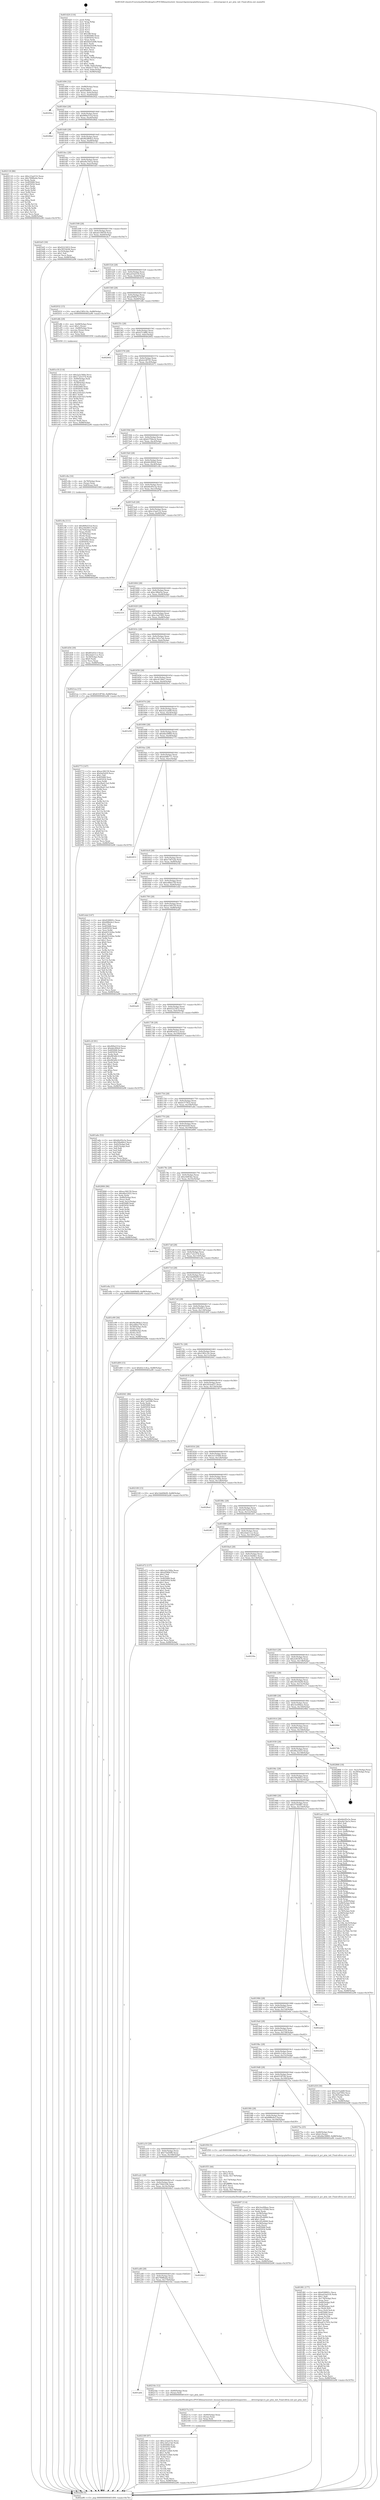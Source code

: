 digraph "0x401420" {
  label = "0x401420 (/mnt/c/Users/mathe/Desktop/tcc/POCII/binaries/extr_linuxarchpowerpcplatformspseries........driverspcipci.h_pci_ptm_init_Final-ollvm.out::main(0))"
  labelloc = "t"
  node[shape=record]

  Entry [label="",width=0.3,height=0.3,shape=circle,fillcolor=black,style=filled]
  "0x401494" [label="{
     0x401494 [32]\l
     | [instrs]\l
     &nbsp;&nbsp;0x401494 \<+6\>: mov -0x88(%rbp),%eax\l
     &nbsp;&nbsp;0x40149a \<+2\>: mov %eax,%ecx\l
     &nbsp;&nbsp;0x40149c \<+6\>: sub $0x830f691c,%ecx\l
     &nbsp;&nbsp;0x4014a2 \<+6\>: mov %eax,-0x9c(%rbp)\l
     &nbsp;&nbsp;0x4014a8 \<+6\>: mov %ecx,-0xa0(%rbp)\l
     &nbsp;&nbsp;0x4014ae \<+6\>: je 000000000040292a \<main+0x150a\>\l
  }"]
  "0x40292a" [label="{
     0x40292a\l
  }", style=dashed]
  "0x4014b4" [label="{
     0x4014b4 [28]\l
     | [instrs]\l
     &nbsp;&nbsp;0x4014b4 \<+5\>: jmp 00000000004014b9 \<main+0x99\>\l
     &nbsp;&nbsp;0x4014b9 \<+6\>: mov -0x9c(%rbp),%eax\l
     &nbsp;&nbsp;0x4014bf \<+5\>: sub $0x909a531d,%eax\l
     &nbsp;&nbsp;0x4014c4 \<+6\>: mov %eax,-0xa4(%rbp)\l
     &nbsp;&nbsp;0x4014ca \<+6\>: je 00000000004028bd \<main+0x149d\>\l
  }"]
  Exit [label="",width=0.3,height=0.3,shape=circle,fillcolor=black,style=filled,peripheries=2]
  "0x4028bd" [label="{
     0x4028bd\l
  }", style=dashed]
  "0x4014d0" [label="{
     0x4014d0 [28]\l
     | [instrs]\l
     &nbsp;&nbsp;0x4014d0 \<+5\>: jmp 00000000004014d5 \<main+0xb5\>\l
     &nbsp;&nbsp;0x4014d5 \<+6\>: mov -0x9c(%rbp),%eax\l
     &nbsp;&nbsp;0x4014db \<+5\>: sub $0x9b2864e3,%eax\l
     &nbsp;&nbsp;0x4014e0 \<+6\>: mov %eax,-0xa8(%rbp)\l
     &nbsp;&nbsp;0x4014e6 \<+6\>: je 0000000000402118 \<main+0xcf8\>\l
  }"]
  "0x402189" [label="{
     0x402189 [97]\l
     | [instrs]\l
     &nbsp;&nbsp;0x402189 \<+5\>: mov $0xc23ad152,%ecx\l
     &nbsp;&nbsp;0x40218e \<+5\>: mov $0xc3d1a7ab,%edx\l
     &nbsp;&nbsp;0x402193 \<+7\>: mov 0x405068,%esi\l
     &nbsp;&nbsp;0x40219a \<+8\>: mov 0x405054,%r8d\l
     &nbsp;&nbsp;0x4021a2 \<+3\>: mov %esi,%r9d\l
     &nbsp;&nbsp;0x4021a5 \<+7\>: sub $0x4d7e2fb0,%r9d\l
     &nbsp;&nbsp;0x4021ac \<+4\>: sub $0x1,%r9d\l
     &nbsp;&nbsp;0x4021b0 \<+7\>: add $0x4d7e2fb0,%r9d\l
     &nbsp;&nbsp;0x4021b7 \<+4\>: imul %r9d,%esi\l
     &nbsp;&nbsp;0x4021bb \<+3\>: and $0x1,%esi\l
     &nbsp;&nbsp;0x4021be \<+3\>: cmp $0x0,%esi\l
     &nbsp;&nbsp;0x4021c1 \<+4\>: sete %r10b\l
     &nbsp;&nbsp;0x4021c5 \<+4\>: cmp $0xa,%r8d\l
     &nbsp;&nbsp;0x4021c9 \<+4\>: setl %r11b\l
     &nbsp;&nbsp;0x4021cd \<+3\>: mov %r10b,%bl\l
     &nbsp;&nbsp;0x4021d0 \<+3\>: and %r11b,%bl\l
     &nbsp;&nbsp;0x4021d3 \<+3\>: xor %r11b,%r10b\l
     &nbsp;&nbsp;0x4021d6 \<+3\>: or %r10b,%bl\l
     &nbsp;&nbsp;0x4021d9 \<+3\>: test $0x1,%bl\l
     &nbsp;&nbsp;0x4021dc \<+3\>: cmovne %edx,%ecx\l
     &nbsp;&nbsp;0x4021df \<+6\>: mov %ecx,-0x88(%rbp)\l
     &nbsp;&nbsp;0x4021e5 \<+5\>: jmp 0000000000402a96 \<main+0x1676\>\l
  }"]
  "0x402118" [label="{
     0x402118 [86]\l
     | [instrs]\l
     &nbsp;&nbsp;0x402118 \<+5\>: mov $0xc23ad152,%eax\l
     &nbsp;&nbsp;0x40211d \<+5\>: mov $0x769f6a0a,%ecx\l
     &nbsp;&nbsp;0x402122 \<+2\>: xor %edx,%edx\l
     &nbsp;&nbsp;0x402124 \<+7\>: mov 0x405068,%esi\l
     &nbsp;&nbsp;0x40212b \<+7\>: mov 0x405054,%edi\l
     &nbsp;&nbsp;0x402132 \<+3\>: sub $0x1,%edx\l
     &nbsp;&nbsp;0x402135 \<+3\>: mov %esi,%r8d\l
     &nbsp;&nbsp;0x402138 \<+3\>: add %edx,%r8d\l
     &nbsp;&nbsp;0x40213b \<+4\>: imul %r8d,%esi\l
     &nbsp;&nbsp;0x40213f \<+3\>: and $0x1,%esi\l
     &nbsp;&nbsp;0x402142 \<+3\>: cmp $0x0,%esi\l
     &nbsp;&nbsp;0x402145 \<+4\>: sete %r9b\l
     &nbsp;&nbsp;0x402149 \<+3\>: cmp $0xa,%edi\l
     &nbsp;&nbsp;0x40214c \<+4\>: setl %r10b\l
     &nbsp;&nbsp;0x402150 \<+3\>: mov %r9b,%r11b\l
     &nbsp;&nbsp;0x402153 \<+3\>: and %r10b,%r11b\l
     &nbsp;&nbsp;0x402156 \<+3\>: xor %r10b,%r9b\l
     &nbsp;&nbsp;0x402159 \<+3\>: or %r9b,%r11b\l
     &nbsp;&nbsp;0x40215c \<+4\>: test $0x1,%r11b\l
     &nbsp;&nbsp;0x402160 \<+3\>: cmovne %ecx,%eax\l
     &nbsp;&nbsp;0x402163 \<+6\>: mov %eax,-0x88(%rbp)\l
     &nbsp;&nbsp;0x402169 \<+5\>: jmp 0000000000402a96 \<main+0x1676\>\l
  }"]
  "0x4014ec" [label="{
     0x4014ec [28]\l
     | [instrs]\l
     &nbsp;&nbsp;0x4014ec \<+5\>: jmp 00000000004014f1 \<main+0xd1\>\l
     &nbsp;&nbsp;0x4014f1 \<+6\>: mov -0x9c(%rbp),%eax\l
     &nbsp;&nbsp;0x4014f7 \<+5\>: sub $0xa9a7da1a,%eax\l
     &nbsp;&nbsp;0x4014fc \<+6\>: mov %eax,-0xac(%rbp)\l
     &nbsp;&nbsp;0x401502 \<+6\>: je 0000000000401bf3 \<main+0x7d3\>\l
  }"]
  "0x40217a" [label="{
     0x40217a [15]\l
     | [instrs]\l
     &nbsp;&nbsp;0x40217a \<+4\>: mov -0x60(%rbp),%rax\l
     &nbsp;&nbsp;0x40217e \<+3\>: mov (%rax),%rax\l
     &nbsp;&nbsp;0x402181 \<+3\>: mov %rax,%rdi\l
     &nbsp;&nbsp;0x402184 \<+5\>: call 0000000000401030 \<free@plt\>\l
     | [calls]\l
     &nbsp;&nbsp;0x401030 \{1\} (unknown)\l
  }"]
  "0x401bf3" [label="{
     0x401bf3 [30]\l
     | [instrs]\l
     &nbsp;&nbsp;0x401bf3 \<+5\>: mov $0xf2223453,%eax\l
     &nbsp;&nbsp;0x401bf8 \<+5\>: mov $0x393342f4,%ecx\l
     &nbsp;&nbsp;0x401bfd \<+3\>: mov -0x35(%rbp),%dl\l
     &nbsp;&nbsp;0x401c00 \<+3\>: test $0x1,%dl\l
     &nbsp;&nbsp;0x401c03 \<+3\>: cmovne %ecx,%eax\l
     &nbsp;&nbsp;0x401c06 \<+6\>: mov %eax,-0x88(%rbp)\l
     &nbsp;&nbsp;0x401c0c \<+5\>: jmp 0000000000402a96 \<main+0x1676\>\l
  }"]
  "0x401508" [label="{
     0x401508 [28]\l
     | [instrs]\l
     &nbsp;&nbsp;0x401508 \<+5\>: jmp 000000000040150d \<main+0xed\>\l
     &nbsp;&nbsp;0x40150d \<+6\>: mov -0x9c(%rbp),%eax\l
     &nbsp;&nbsp;0x401513 \<+5\>: sub $0xab156039,%eax\l
     &nbsp;&nbsp;0x401518 \<+6\>: mov %eax,-0xb0(%rbp)\l
     &nbsp;&nbsp;0x40151e \<+6\>: je 00000000004024c7 \<main+0x10a7\>\l
  }"]
  "0x401a64" [label="{
     0x401a64\l
  }", style=dashed]
  "0x4024c7" [label="{
     0x4024c7\l
  }", style=dashed]
  "0x401524" [label="{
     0x401524 [28]\l
     | [instrs]\l
     &nbsp;&nbsp;0x401524 \<+5\>: jmp 0000000000401529 \<main+0x109\>\l
     &nbsp;&nbsp;0x401529 \<+6\>: mov -0x9c(%rbp),%eax\l
     &nbsp;&nbsp;0x40152f \<+5\>: sub $0xad1bd318,%eax\l
     &nbsp;&nbsp;0x401534 \<+6\>: mov %eax,-0xb4(%rbp)\l
     &nbsp;&nbsp;0x40153a \<+6\>: je 0000000000402032 \<main+0xc12\>\l
  }"]
  "0x40216e" [label="{
     0x40216e [12]\l
     | [instrs]\l
     &nbsp;&nbsp;0x40216e \<+4\>: mov -0x60(%rbp),%rax\l
     &nbsp;&nbsp;0x402172 \<+3\>: mov (%rax),%rdi\l
     &nbsp;&nbsp;0x402175 \<+5\>: call 0000000000401410 \<pci_ptm_init\>\l
     | [calls]\l
     &nbsp;&nbsp;0x401410 \{1\} (/mnt/c/Users/mathe/Desktop/tcc/POCII/binaries/extr_linuxarchpowerpcplatformspseries........driverspcipci.h_pci_ptm_init_Final-ollvm.out::pci_ptm_init)\l
  }"]
  "0x402032" [label="{
     0x402032 [15]\l
     | [instrs]\l
     &nbsp;&nbsp;0x402032 \<+10\>: movl $0x2385c1fe,-0x88(%rbp)\l
     &nbsp;&nbsp;0x40203c \<+5\>: jmp 0000000000402a96 \<main+0x1676\>\l
  }"]
  "0x401540" [label="{
     0x401540 [28]\l
     | [instrs]\l
     &nbsp;&nbsp;0x401540 \<+5\>: jmp 0000000000401545 \<main+0x125\>\l
     &nbsp;&nbsp;0x401545 \<+6\>: mov -0x9c(%rbp),%eax\l
     &nbsp;&nbsp;0x40154b \<+5\>: sub $0xaf580b7f,%eax\l
     &nbsp;&nbsp;0x401550 \<+6\>: mov %eax,-0xb8(%rbp)\l
     &nbsp;&nbsp;0x401556 \<+6\>: je 0000000000401dfb \<main+0x9db\>\l
  }"]
  "0x401a48" [label="{
     0x401a48 [28]\l
     | [instrs]\l
     &nbsp;&nbsp;0x401a48 \<+5\>: jmp 0000000000401a4d \<main+0x62d\>\l
     &nbsp;&nbsp;0x401a4d \<+6\>: mov -0x9c(%rbp),%eax\l
     &nbsp;&nbsp;0x401a53 \<+5\>: sub $0x769f6a0a,%eax\l
     &nbsp;&nbsp;0x401a58 \<+6\>: mov %eax,-0x170(%rbp)\l
     &nbsp;&nbsp;0x401a5e \<+6\>: je 000000000040216e \<main+0xd4e\>\l
  }"]
  "0x401dfb" [label="{
     0x401dfb [29]\l
     | [instrs]\l
     &nbsp;&nbsp;0x401dfb \<+4\>: mov -0x68(%rbp),%rax\l
     &nbsp;&nbsp;0x401dff \<+6\>: movl $0x1,(%rax)\l
     &nbsp;&nbsp;0x401e05 \<+4\>: mov -0x68(%rbp),%rax\l
     &nbsp;&nbsp;0x401e09 \<+3\>: movslq (%rax),%rax\l
     &nbsp;&nbsp;0x401e0c \<+4\>: shl $0x2,%rax\l
     &nbsp;&nbsp;0x401e10 \<+3\>: mov %rax,%rdi\l
     &nbsp;&nbsp;0x401e13 \<+5\>: call 0000000000401050 \<malloc@plt\>\l
     | [calls]\l
     &nbsp;&nbsp;0x401050 \{1\} (unknown)\l
  }"]
  "0x40155c" [label="{
     0x40155c [28]\l
     | [instrs]\l
     &nbsp;&nbsp;0x40155c \<+5\>: jmp 0000000000401561 \<main+0x141\>\l
     &nbsp;&nbsp;0x401561 \<+6\>: mov -0x9c(%rbp),%eax\l
     &nbsp;&nbsp;0x401567 \<+5\>: sub $0xb27c4f8e,%eax\l
     &nbsp;&nbsp;0x40156c \<+6\>: mov %eax,-0xbc(%rbp)\l
     &nbsp;&nbsp;0x401572 \<+6\>: je 0000000000402602 \<main+0x11e2\>\l
  }"]
  "0x4026b3" [label="{
     0x4026b3\l
  }", style=dashed]
  "0x402602" [label="{
     0x402602\l
  }", style=dashed]
  "0x401578" [label="{
     0x401578 [28]\l
     | [instrs]\l
     &nbsp;&nbsp;0x401578 \<+5\>: jmp 000000000040157d \<main+0x15d\>\l
     &nbsp;&nbsp;0x40157d \<+6\>: mov -0x9c(%rbp),%eax\l
     &nbsp;&nbsp;0x401583 \<+5\>: sub $0xb2c8f743,%eax\l
     &nbsp;&nbsp;0x401588 \<+6\>: mov %eax,-0xc0(%rbp)\l
     &nbsp;&nbsp;0x40158e \<+6\>: je 0000000000402471 \<main+0x1051\>\l
  }"]
  "0x401a2c" [label="{
     0x401a2c [28]\l
     | [instrs]\l
     &nbsp;&nbsp;0x401a2c \<+5\>: jmp 0000000000401a31 \<main+0x611\>\l
     &nbsp;&nbsp;0x401a31 \<+6\>: mov -0x9c(%rbp),%eax\l
     &nbsp;&nbsp;0x401a37 \<+5\>: sub $0x75943106,%eax\l
     &nbsp;&nbsp;0x401a3c \<+6\>: mov %eax,-0x16c(%rbp)\l
     &nbsp;&nbsp;0x401a42 \<+6\>: je 00000000004026b3 \<main+0x1293\>\l
  }"]
  "0x402471" [label="{
     0x402471\l
  }", style=dashed]
  "0x401594" [label="{
     0x401594 [28]\l
     | [instrs]\l
     &nbsp;&nbsp;0x401594 \<+5\>: jmp 0000000000401599 \<main+0x179\>\l
     &nbsp;&nbsp;0x401599 \<+6\>: mov -0x9c(%rbp),%eax\l
     &nbsp;&nbsp;0x40159f \<+5\>: sub $0xb3794ecb,%eax\l
     &nbsp;&nbsp;0x4015a4 \<+6\>: mov %eax,-0xc4(%rbp)\l
     &nbsp;&nbsp;0x4015aa \<+6\>: je 0000000000402a43 \<main+0x1623\>\l
  }"]
  "0x402097" [label="{
     0x402097 [114]\l
     | [instrs]\l
     &nbsp;&nbsp;0x402097 \<+5\>: mov $0x3ee00bee,%eax\l
     &nbsp;&nbsp;0x40209c \<+5\>: mov $0x2a110584,%ecx\l
     &nbsp;&nbsp;0x4020a1 \<+2\>: xor %edx,%edx\l
     &nbsp;&nbsp;0x4020a3 \<+4\>: mov -0x58(%rbp),%rsi\l
     &nbsp;&nbsp;0x4020a7 \<+2\>: mov (%rsi),%edi\l
     &nbsp;&nbsp;0x4020a9 \<+6\>: add $0xc05c6000,%edi\l
     &nbsp;&nbsp;0x4020af \<+3\>: add $0x1,%edi\l
     &nbsp;&nbsp;0x4020b2 \<+6\>: sub $0xc05c6000,%edi\l
     &nbsp;&nbsp;0x4020b8 \<+4\>: mov -0x58(%rbp),%rsi\l
     &nbsp;&nbsp;0x4020bc \<+2\>: mov %edi,(%rsi)\l
     &nbsp;&nbsp;0x4020be \<+7\>: mov 0x405068,%edi\l
     &nbsp;&nbsp;0x4020c5 \<+8\>: mov 0x405054,%r8d\l
     &nbsp;&nbsp;0x4020cd \<+3\>: sub $0x1,%edx\l
     &nbsp;&nbsp;0x4020d0 \<+3\>: mov %edi,%r9d\l
     &nbsp;&nbsp;0x4020d3 \<+3\>: add %edx,%r9d\l
     &nbsp;&nbsp;0x4020d6 \<+4\>: imul %r9d,%edi\l
     &nbsp;&nbsp;0x4020da \<+3\>: and $0x1,%edi\l
     &nbsp;&nbsp;0x4020dd \<+3\>: cmp $0x0,%edi\l
     &nbsp;&nbsp;0x4020e0 \<+4\>: sete %r10b\l
     &nbsp;&nbsp;0x4020e4 \<+4\>: cmp $0xa,%r8d\l
     &nbsp;&nbsp;0x4020e8 \<+4\>: setl %r11b\l
     &nbsp;&nbsp;0x4020ec \<+3\>: mov %r10b,%bl\l
     &nbsp;&nbsp;0x4020ef \<+3\>: and %r11b,%bl\l
     &nbsp;&nbsp;0x4020f2 \<+3\>: xor %r11b,%r10b\l
     &nbsp;&nbsp;0x4020f5 \<+3\>: or %r10b,%bl\l
     &nbsp;&nbsp;0x4020f8 \<+3\>: test $0x1,%bl\l
     &nbsp;&nbsp;0x4020fb \<+3\>: cmovne %ecx,%eax\l
     &nbsp;&nbsp;0x4020fe \<+6\>: mov %eax,-0x88(%rbp)\l
     &nbsp;&nbsp;0x402104 \<+5\>: jmp 0000000000402a96 \<main+0x1676\>\l
  }"]
  "0x402a43" [label="{
     0x402a43\l
  }", style=dashed]
  "0x4015b0" [label="{
     0x4015b0 [28]\l
     | [instrs]\l
     &nbsp;&nbsp;0x4015b0 \<+5\>: jmp 00000000004015b5 \<main+0x195\>\l
     &nbsp;&nbsp;0x4015b5 \<+6\>: mov -0x9c(%rbp),%eax\l
     &nbsp;&nbsp;0x4015bb \<+5\>: sub $0xb6cf49e6,%eax\l
     &nbsp;&nbsp;0x4015c0 \<+6\>: mov %eax,-0xc8(%rbp)\l
     &nbsp;&nbsp;0x4015c6 \<+6\>: je 0000000000401c8a \<main+0x86a\>\l
  }"]
  "0x401f81" [label="{
     0x401f81 [177]\l
     | [instrs]\l
     &nbsp;&nbsp;0x401f81 \<+5\>: mov $0x830f691c,%ecx\l
     &nbsp;&nbsp;0x401f86 \<+5\>: mov $0xad1bd318,%edx\l
     &nbsp;&nbsp;0x401f8b \<+3\>: mov $0x1,%dil\l
     &nbsp;&nbsp;0x401f8e \<+6\>: mov -0x178(%rbp),%esi\l
     &nbsp;&nbsp;0x401f94 \<+3\>: imul %eax,%esi\l
     &nbsp;&nbsp;0x401f97 \<+4\>: mov -0x60(%rbp),%r8\l
     &nbsp;&nbsp;0x401f9b \<+3\>: mov (%r8),%r8\l
     &nbsp;&nbsp;0x401f9e \<+4\>: mov -0x58(%rbp),%r9\l
     &nbsp;&nbsp;0x401fa2 \<+3\>: movslq (%r9),%r9\l
     &nbsp;&nbsp;0x401fa5 \<+4\>: mov %esi,(%r8,%r9,4)\l
     &nbsp;&nbsp;0x401fa9 \<+7\>: mov 0x405068,%eax\l
     &nbsp;&nbsp;0x401fb0 \<+7\>: mov 0x405054,%esi\l
     &nbsp;&nbsp;0x401fb7 \<+3\>: mov %eax,%r10d\l
     &nbsp;&nbsp;0x401fba \<+7\>: sub $0xa67e7052,%r10d\l
     &nbsp;&nbsp;0x401fc1 \<+4\>: sub $0x1,%r10d\l
     &nbsp;&nbsp;0x401fc5 \<+7\>: add $0xa67e7052,%r10d\l
     &nbsp;&nbsp;0x401fcc \<+4\>: imul %r10d,%eax\l
     &nbsp;&nbsp;0x401fd0 \<+3\>: and $0x1,%eax\l
     &nbsp;&nbsp;0x401fd3 \<+3\>: cmp $0x0,%eax\l
     &nbsp;&nbsp;0x401fd6 \<+4\>: sete %r11b\l
     &nbsp;&nbsp;0x401fda \<+3\>: cmp $0xa,%esi\l
     &nbsp;&nbsp;0x401fdd \<+3\>: setl %bl\l
     &nbsp;&nbsp;0x401fe0 \<+3\>: mov %r11b,%r14b\l
     &nbsp;&nbsp;0x401fe3 \<+4\>: xor $0xff,%r14b\l
     &nbsp;&nbsp;0x401fe7 \<+3\>: mov %bl,%r15b\l
     &nbsp;&nbsp;0x401fea \<+4\>: xor $0xff,%r15b\l
     &nbsp;&nbsp;0x401fee \<+4\>: xor $0x0,%dil\l
     &nbsp;&nbsp;0x401ff2 \<+3\>: mov %r14b,%r12b\l
     &nbsp;&nbsp;0x401ff5 \<+4\>: and $0x0,%r12b\l
     &nbsp;&nbsp;0x401ff9 \<+3\>: and %dil,%r11b\l
     &nbsp;&nbsp;0x401ffc \<+3\>: mov %r15b,%r13b\l
     &nbsp;&nbsp;0x401fff \<+4\>: and $0x0,%r13b\l
     &nbsp;&nbsp;0x402003 \<+3\>: and %dil,%bl\l
     &nbsp;&nbsp;0x402006 \<+3\>: or %r11b,%r12b\l
     &nbsp;&nbsp;0x402009 \<+3\>: or %bl,%r13b\l
     &nbsp;&nbsp;0x40200c \<+3\>: xor %r13b,%r12b\l
     &nbsp;&nbsp;0x40200f \<+3\>: or %r15b,%r14b\l
     &nbsp;&nbsp;0x402012 \<+4\>: xor $0xff,%r14b\l
     &nbsp;&nbsp;0x402016 \<+4\>: or $0x0,%dil\l
     &nbsp;&nbsp;0x40201a \<+3\>: and %dil,%r14b\l
     &nbsp;&nbsp;0x40201d \<+3\>: or %r14b,%r12b\l
     &nbsp;&nbsp;0x402020 \<+4\>: test $0x1,%r12b\l
     &nbsp;&nbsp;0x402024 \<+3\>: cmovne %edx,%ecx\l
     &nbsp;&nbsp;0x402027 \<+6\>: mov %ecx,-0x88(%rbp)\l
     &nbsp;&nbsp;0x40202d \<+5\>: jmp 0000000000402a96 \<main+0x1676\>\l
  }"]
  "0x401c8a" [label="{
     0x401c8a [16]\l
     | [instrs]\l
     &nbsp;&nbsp;0x401c8a \<+4\>: mov -0x78(%rbp),%rax\l
     &nbsp;&nbsp;0x401c8e \<+3\>: mov (%rax),%rax\l
     &nbsp;&nbsp;0x401c91 \<+4\>: mov 0x8(%rax),%rdi\l
     &nbsp;&nbsp;0x401c95 \<+5\>: call 0000000000401060 \<atoi@plt\>\l
     | [calls]\l
     &nbsp;&nbsp;0x401060 \{1\} (unknown)\l
  }"]
  "0x4015cc" [label="{
     0x4015cc [28]\l
     | [instrs]\l
     &nbsp;&nbsp;0x4015cc \<+5\>: jmp 00000000004015d1 \<main+0x1b1\>\l
     &nbsp;&nbsp;0x4015d1 \<+6\>: mov -0x9c(%rbp),%eax\l
     &nbsp;&nbsp;0x4015d7 \<+5\>: sub $0xb6e95e3a,%eax\l
     &nbsp;&nbsp;0x4015dc \<+6\>: mov %eax,-0xcc(%rbp)\l
     &nbsp;&nbsp;0x4015e2 \<+6\>: je 0000000000402878 \<main+0x1458\>\l
  }"]
  "0x401f55" [label="{
     0x401f55 [44]\l
     | [instrs]\l
     &nbsp;&nbsp;0x401f55 \<+2\>: xor %ecx,%ecx\l
     &nbsp;&nbsp;0x401f57 \<+5\>: mov $0x2,%edx\l
     &nbsp;&nbsp;0x401f5c \<+6\>: mov %edx,-0x174(%rbp)\l
     &nbsp;&nbsp;0x401f62 \<+1\>: cltd\l
     &nbsp;&nbsp;0x401f63 \<+6\>: mov -0x174(%rbp),%esi\l
     &nbsp;&nbsp;0x401f69 \<+2\>: idiv %esi\l
     &nbsp;&nbsp;0x401f6b \<+6\>: imul $0xfffffffe,%edx,%edx\l
     &nbsp;&nbsp;0x401f71 \<+3\>: sub $0x1,%ecx\l
     &nbsp;&nbsp;0x401f74 \<+2\>: sub %ecx,%edx\l
     &nbsp;&nbsp;0x401f76 \<+6\>: mov %edx,-0x178(%rbp)\l
     &nbsp;&nbsp;0x401f7c \<+5\>: call 0000000000401160 \<next_i\>\l
     | [calls]\l
     &nbsp;&nbsp;0x401160 \{1\} (/mnt/c/Users/mathe/Desktop/tcc/POCII/binaries/extr_linuxarchpowerpcplatformspseries........driverspcipci.h_pci_ptm_init_Final-ollvm.out::next_i)\l
  }"]
  "0x402878" [label="{
     0x402878\l
  }", style=dashed]
  "0x4015e8" [label="{
     0x4015e8 [28]\l
     | [instrs]\l
     &nbsp;&nbsp;0x4015e8 \<+5\>: jmp 00000000004015ed \<main+0x1cd\>\l
     &nbsp;&nbsp;0x4015ed \<+6\>: mov -0x9c(%rbp),%eax\l
     &nbsp;&nbsp;0x4015f3 \<+5\>: sub $0xc23ad152,%eax\l
     &nbsp;&nbsp;0x4015f8 \<+6\>: mov %eax,-0xd0(%rbp)\l
     &nbsp;&nbsp;0x4015fe \<+6\>: je 00000000004029b7 \<main+0x1597\>\l
  }"]
  "0x401a10" [label="{
     0x401a10 [28]\l
     | [instrs]\l
     &nbsp;&nbsp;0x401a10 \<+5\>: jmp 0000000000401a15 \<main+0x5f5\>\l
     &nbsp;&nbsp;0x401a15 \<+6\>: mov -0x9c(%rbp),%eax\l
     &nbsp;&nbsp;0x401a1b \<+5\>: sub $0x73af20f6,%eax\l
     &nbsp;&nbsp;0x401a20 \<+6\>: mov %eax,-0x168(%rbp)\l
     &nbsp;&nbsp;0x401a26 \<+6\>: je 0000000000402097 \<main+0xc77\>\l
  }"]
  "0x4029b7" [label="{
     0x4029b7\l
  }", style=dashed]
  "0x401604" [label="{
     0x401604 [28]\l
     | [instrs]\l
     &nbsp;&nbsp;0x401604 \<+5\>: jmp 0000000000401609 \<main+0x1e9\>\l
     &nbsp;&nbsp;0x401609 \<+6\>: mov -0x9c(%rbp),%eax\l
     &nbsp;&nbsp;0x40160f \<+5\>: sub $0xc38faf3a,%eax\l
     &nbsp;&nbsp;0x401614 \<+6\>: mov %eax,-0xd4(%rbp)\l
     &nbsp;&nbsp;0x40161a \<+6\>: je 0000000000402319 \<main+0xef9\>\l
  }"]
  "0x401f50" [label="{
     0x401f50 [5]\l
     | [instrs]\l
     &nbsp;&nbsp;0x401f50 \<+5\>: call 0000000000401160 \<next_i\>\l
     | [calls]\l
     &nbsp;&nbsp;0x401160 \{1\} (/mnt/c/Users/mathe/Desktop/tcc/POCII/binaries/extr_linuxarchpowerpcplatformspseries........driverspcipci.h_pci_ptm_init_Final-ollvm.out::next_i)\l
  }"]
  "0x402319" [label="{
     0x402319\l
  }", style=dashed]
  "0x401620" [label="{
     0x401620 [28]\l
     | [instrs]\l
     &nbsp;&nbsp;0x401620 \<+5\>: jmp 0000000000401625 \<main+0x205\>\l
     &nbsp;&nbsp;0x401625 \<+6\>: mov -0x9c(%rbp),%eax\l
     &nbsp;&nbsp;0x40162b \<+5\>: sub $0xc3ad7002,%eax\l
     &nbsp;&nbsp;0x401630 \<+6\>: mov %eax,-0xd8(%rbp)\l
     &nbsp;&nbsp;0x401636 \<+6\>: je 0000000000401d54 \<main+0x934\>\l
  }"]
  "0x4019f4" [label="{
     0x4019f4 [28]\l
     | [instrs]\l
     &nbsp;&nbsp;0x4019f4 \<+5\>: jmp 00000000004019f9 \<main+0x5d9\>\l
     &nbsp;&nbsp;0x4019f9 \<+6\>: mov -0x9c(%rbp),%eax\l
     &nbsp;&nbsp;0x4019ff \<+5\>: sub $0x6f8fe0e3,%eax\l
     &nbsp;&nbsp;0x401a04 \<+6\>: mov %eax,-0x164(%rbp)\l
     &nbsp;&nbsp;0x401a0a \<+6\>: je 0000000000401f50 \<main+0xb30\>\l
  }"]
  "0x401d54" [label="{
     0x401d54 [30]\l
     | [instrs]\l
     &nbsp;&nbsp;0x401d54 \<+5\>: mov $0xf83e03c3,%eax\l
     &nbsp;&nbsp;0x401d59 \<+5\>: mov $0x2dab11ce,%ecx\l
     &nbsp;&nbsp;0x401d5e \<+3\>: mov -0x34(%rbp),%edx\l
     &nbsp;&nbsp;0x401d61 \<+3\>: cmp $0x0,%edx\l
     &nbsp;&nbsp;0x401d64 \<+3\>: cmove %ecx,%eax\l
     &nbsp;&nbsp;0x401d67 \<+6\>: mov %eax,-0x88(%rbp)\l
     &nbsp;&nbsp;0x401d6d \<+5\>: jmp 0000000000402a96 \<main+0x1676\>\l
  }"]
  "0x40163c" [label="{
     0x40163c [28]\l
     | [instrs]\l
     &nbsp;&nbsp;0x40163c \<+5\>: jmp 0000000000401641 \<main+0x221\>\l
     &nbsp;&nbsp;0x401641 \<+6\>: mov -0x9c(%rbp),%eax\l
     &nbsp;&nbsp;0x401647 \<+5\>: sub $0xc3d1a7ab,%eax\l
     &nbsp;&nbsp;0x40164c \<+6\>: mov %eax,-0xdc(%rbp)\l
     &nbsp;&nbsp;0x401652 \<+6\>: je 00000000004021ea \<main+0xdca\>\l
  }"]
  "0x40275a" [label="{
     0x40275a [25]\l
     | [instrs]\l
     &nbsp;&nbsp;0x40275a \<+4\>: mov -0x80(%rbp),%rax\l
     &nbsp;&nbsp;0x40275e \<+6\>: movl $0x0,(%rax)\l
     &nbsp;&nbsp;0x402764 \<+10\>: movl $0xdbe58f69,-0x88(%rbp)\l
     &nbsp;&nbsp;0x40276e \<+5\>: jmp 0000000000402a96 \<main+0x1676\>\l
  }"]
  "0x4021ea" [label="{
     0x4021ea [15]\l
     | [instrs]\l
     &nbsp;&nbsp;0x4021ea \<+10\>: movl $0x631ff744,-0x88(%rbp)\l
     &nbsp;&nbsp;0x4021f4 \<+5\>: jmp 0000000000402a96 \<main+0x1676\>\l
  }"]
  "0x401658" [label="{
     0x401658 [28]\l
     | [instrs]\l
     &nbsp;&nbsp;0x401658 \<+5\>: jmp 000000000040165d \<main+0x23d\>\l
     &nbsp;&nbsp;0x40165d \<+6\>: mov -0x9c(%rbp),%eax\l
     &nbsp;&nbsp;0x401663 \<+5\>: sub $0xc415fbe7,%eax\l
     &nbsp;&nbsp;0x401668 \<+6\>: mov %eax,-0xe0(%rbp)\l
     &nbsp;&nbsp;0x40166e \<+6\>: je 00000000004029e1 \<main+0x15c1\>\l
  }"]
  "0x401e18" [label="{
     0x401e18 [114]\l
     | [instrs]\l
     &nbsp;&nbsp;0x401e18 \<+5\>: mov $0x2a2c560a,%ecx\l
     &nbsp;&nbsp;0x401e1d \<+5\>: mov $0x17a5c574,%edx\l
     &nbsp;&nbsp;0x401e22 \<+4\>: mov -0x60(%rbp),%rdi\l
     &nbsp;&nbsp;0x401e26 \<+3\>: mov %rax,(%rdi)\l
     &nbsp;&nbsp;0x401e29 \<+4\>: mov -0x58(%rbp),%rax\l
     &nbsp;&nbsp;0x401e2d \<+6\>: movl $0x0,(%rax)\l
     &nbsp;&nbsp;0x401e33 \<+7\>: mov 0x405068,%esi\l
     &nbsp;&nbsp;0x401e3a \<+8\>: mov 0x405054,%r8d\l
     &nbsp;&nbsp;0x401e42 \<+3\>: mov %esi,%r9d\l
     &nbsp;&nbsp;0x401e45 \<+7\>: sub $0xce5d1d23,%r9d\l
     &nbsp;&nbsp;0x401e4c \<+4\>: sub $0x1,%r9d\l
     &nbsp;&nbsp;0x401e50 \<+7\>: add $0xce5d1d23,%r9d\l
     &nbsp;&nbsp;0x401e57 \<+4\>: imul %r9d,%esi\l
     &nbsp;&nbsp;0x401e5b \<+3\>: and $0x1,%esi\l
     &nbsp;&nbsp;0x401e5e \<+3\>: cmp $0x0,%esi\l
     &nbsp;&nbsp;0x401e61 \<+4\>: sete %r10b\l
     &nbsp;&nbsp;0x401e65 \<+4\>: cmp $0xa,%r8d\l
     &nbsp;&nbsp;0x401e69 \<+4\>: setl %r11b\l
     &nbsp;&nbsp;0x401e6d \<+3\>: mov %r10b,%bl\l
     &nbsp;&nbsp;0x401e70 \<+3\>: and %r11b,%bl\l
     &nbsp;&nbsp;0x401e73 \<+3\>: xor %r11b,%r10b\l
     &nbsp;&nbsp;0x401e76 \<+3\>: or %r10b,%bl\l
     &nbsp;&nbsp;0x401e79 \<+3\>: test $0x1,%bl\l
     &nbsp;&nbsp;0x401e7c \<+3\>: cmovne %edx,%ecx\l
     &nbsp;&nbsp;0x401e7f \<+6\>: mov %ecx,-0x88(%rbp)\l
     &nbsp;&nbsp;0x401e85 \<+5\>: jmp 0000000000402a96 \<main+0x1676\>\l
  }"]
  "0x4029e1" [label="{
     0x4029e1\l
  }", style=dashed]
  "0x401674" [label="{
     0x401674 [28]\l
     | [instrs]\l
     &nbsp;&nbsp;0x401674 \<+5\>: jmp 0000000000401679 \<main+0x259\>\l
     &nbsp;&nbsp;0x401679 \<+6\>: mov -0x9c(%rbp),%eax\l
     &nbsp;&nbsp;0x40167f \<+5\>: sub $0xcb31add9,%eax\l
     &nbsp;&nbsp;0x401684 \<+6\>: mov %eax,-0xe4(%rbp)\l
     &nbsp;&nbsp;0x40168a \<+6\>: je 0000000000401d36 \<main+0x916\>\l
  }"]
  "0x4019d8" [label="{
     0x4019d8 [28]\l
     | [instrs]\l
     &nbsp;&nbsp;0x4019d8 \<+5\>: jmp 00000000004019dd \<main+0x5bd\>\l
     &nbsp;&nbsp;0x4019dd \<+6\>: mov -0x9c(%rbp),%eax\l
     &nbsp;&nbsp;0x4019e3 \<+5\>: sub $0x631ff744,%eax\l
     &nbsp;&nbsp;0x4019e8 \<+6\>: mov %eax,-0x160(%rbp)\l
     &nbsp;&nbsp;0x4019ee \<+6\>: je 000000000040275a \<main+0x133a\>\l
  }"]
  "0x401d36" [label="{
     0x401d36\l
  }", style=dashed]
  "0x401690" [label="{
     0x401690 [28]\l
     | [instrs]\l
     &nbsp;&nbsp;0x401690 \<+5\>: jmp 0000000000401695 \<main+0x275\>\l
     &nbsp;&nbsp;0x401695 \<+6\>: mov -0x9c(%rbp),%eax\l
     &nbsp;&nbsp;0x40169b \<+5\>: sub $0xdbe58f69,%eax\l
     &nbsp;&nbsp;0x4016a0 \<+6\>: mov %eax,-0xe8(%rbp)\l
     &nbsp;&nbsp;0x4016a6 \<+6\>: je 0000000000402773 \<main+0x1353\>\l
  }"]
  "0x401d18" [label="{
     0x401d18 [30]\l
     | [instrs]\l
     &nbsp;&nbsp;0x401d18 \<+5\>: mov $0xcb31add9,%eax\l
     &nbsp;&nbsp;0x401d1d \<+5\>: mov $0xc3ad7002,%ecx\l
     &nbsp;&nbsp;0x401d22 \<+3\>: mov -0x34(%rbp),%edx\l
     &nbsp;&nbsp;0x401d25 \<+3\>: cmp $0x1,%edx\l
     &nbsp;&nbsp;0x401d28 \<+3\>: cmovl %ecx,%eax\l
     &nbsp;&nbsp;0x401d2b \<+6\>: mov %eax,-0x88(%rbp)\l
     &nbsp;&nbsp;0x401d31 \<+5\>: jmp 0000000000402a96 \<main+0x1676\>\l
  }"]
  "0x402773" [label="{
     0x402773 [147]\l
     | [instrs]\l
     &nbsp;&nbsp;0x402773 \<+5\>: mov $0xee3f4159,%eax\l
     &nbsp;&nbsp;0x402778 \<+5\>: mov $0x9af2d29,%ecx\l
     &nbsp;&nbsp;0x40277d \<+2\>: mov $0x1,%dl\l
     &nbsp;&nbsp;0x40277f \<+7\>: mov 0x405068,%esi\l
     &nbsp;&nbsp;0x402786 \<+7\>: mov 0x405054,%edi\l
     &nbsp;&nbsp;0x40278d \<+3\>: mov %esi,%r8d\l
     &nbsp;&nbsp;0x402790 \<+7\>: add $0x28a413a2,%r8d\l
     &nbsp;&nbsp;0x402797 \<+4\>: sub $0x1,%r8d\l
     &nbsp;&nbsp;0x40279b \<+7\>: sub $0x28a413a2,%r8d\l
     &nbsp;&nbsp;0x4027a2 \<+4\>: imul %r8d,%esi\l
     &nbsp;&nbsp;0x4027a6 \<+3\>: and $0x1,%esi\l
     &nbsp;&nbsp;0x4027a9 \<+3\>: cmp $0x0,%esi\l
     &nbsp;&nbsp;0x4027ac \<+4\>: sete %r9b\l
     &nbsp;&nbsp;0x4027b0 \<+3\>: cmp $0xa,%edi\l
     &nbsp;&nbsp;0x4027b3 \<+4\>: setl %r10b\l
     &nbsp;&nbsp;0x4027b7 \<+3\>: mov %r9b,%r11b\l
     &nbsp;&nbsp;0x4027ba \<+4\>: xor $0xff,%r11b\l
     &nbsp;&nbsp;0x4027be \<+3\>: mov %r10b,%bl\l
     &nbsp;&nbsp;0x4027c1 \<+3\>: xor $0xff,%bl\l
     &nbsp;&nbsp;0x4027c4 \<+3\>: xor $0x0,%dl\l
     &nbsp;&nbsp;0x4027c7 \<+3\>: mov %r11b,%r14b\l
     &nbsp;&nbsp;0x4027ca \<+4\>: and $0x0,%r14b\l
     &nbsp;&nbsp;0x4027ce \<+3\>: and %dl,%r9b\l
     &nbsp;&nbsp;0x4027d1 \<+3\>: mov %bl,%r15b\l
     &nbsp;&nbsp;0x4027d4 \<+4\>: and $0x0,%r15b\l
     &nbsp;&nbsp;0x4027d8 \<+3\>: and %dl,%r10b\l
     &nbsp;&nbsp;0x4027db \<+3\>: or %r9b,%r14b\l
     &nbsp;&nbsp;0x4027de \<+3\>: or %r10b,%r15b\l
     &nbsp;&nbsp;0x4027e1 \<+3\>: xor %r15b,%r14b\l
     &nbsp;&nbsp;0x4027e4 \<+3\>: or %bl,%r11b\l
     &nbsp;&nbsp;0x4027e7 \<+4\>: xor $0xff,%r11b\l
     &nbsp;&nbsp;0x4027eb \<+3\>: or $0x0,%dl\l
     &nbsp;&nbsp;0x4027ee \<+3\>: and %dl,%r11b\l
     &nbsp;&nbsp;0x4027f1 \<+3\>: or %r11b,%r14b\l
     &nbsp;&nbsp;0x4027f4 \<+4\>: test $0x1,%r14b\l
     &nbsp;&nbsp;0x4027f8 \<+3\>: cmovne %ecx,%eax\l
     &nbsp;&nbsp;0x4027fb \<+6\>: mov %eax,-0x88(%rbp)\l
     &nbsp;&nbsp;0x402801 \<+5\>: jmp 0000000000402a96 \<main+0x1676\>\l
  }"]
  "0x4016ac" [label="{
     0x4016ac [28]\l
     | [instrs]\l
     &nbsp;&nbsp;0x4016ac \<+5\>: jmp 00000000004016b1 \<main+0x291\>\l
     &nbsp;&nbsp;0x4016b1 \<+6\>: mov -0x9c(%rbp),%eax\l
     &nbsp;&nbsp;0x4016b7 \<+5\>: sub $0xde08b711,%eax\l
     &nbsp;&nbsp;0x4016bc \<+6\>: mov %eax,-0xec(%rbp)\l
     &nbsp;&nbsp;0x4016c2 \<+6\>: je 0000000000402453 \<main+0x1033\>\l
  }"]
  "0x4019bc" [label="{
     0x4019bc [28]\l
     | [instrs]\l
     &nbsp;&nbsp;0x4019bc \<+5\>: jmp 00000000004019c1 \<main+0x5a1\>\l
     &nbsp;&nbsp;0x4019c1 \<+6\>: mov -0x9c(%rbp),%eax\l
     &nbsp;&nbsp;0x4019c7 \<+5\>: sub $0x62c1c6ca,%eax\l
     &nbsp;&nbsp;0x4019cc \<+6\>: mov %eax,-0x15c(%rbp)\l
     &nbsp;&nbsp;0x4019d2 \<+6\>: je 0000000000401d18 \<main+0x8f8\>\l
  }"]
  "0x402453" [label="{
     0x402453\l
  }", style=dashed]
  "0x4016c8" [label="{
     0x4016c8 [28]\l
     | [instrs]\l
     &nbsp;&nbsp;0x4016c8 \<+5\>: jmp 00000000004016cd \<main+0x2ad\>\l
     &nbsp;&nbsp;0x4016cd \<+6\>: mov -0x9c(%rbp),%eax\l
     &nbsp;&nbsp;0x4016d3 \<+5\>: sub $0xe7df7e2b,%eax\l
     &nbsp;&nbsp;0x4016d8 \<+6\>: mov %eax,-0xf0(%rbp)\l
     &nbsp;&nbsp;0x4016de \<+6\>: je 000000000040254c \<main+0x112c\>\l
  }"]
  "0x402282" [label="{
     0x402282\l
  }", style=dashed]
  "0x40254c" [label="{
     0x40254c\l
  }", style=dashed]
  "0x4016e4" [label="{
     0x4016e4 [28]\l
     | [instrs]\l
     &nbsp;&nbsp;0x4016e4 \<+5\>: jmp 00000000004016e9 \<main+0x2c9\>\l
     &nbsp;&nbsp;0x4016e9 \<+6\>: mov -0x9c(%rbp),%eax\l
     &nbsp;&nbsp;0x4016ef \<+5\>: sub $0xed6ba750,%eax\l
     &nbsp;&nbsp;0x4016f4 \<+6\>: mov %eax,-0xf4(%rbp)\l
     &nbsp;&nbsp;0x4016fa \<+6\>: je 0000000000401ebd \<main+0xa9d\>\l
  }"]
  "0x4019a0" [label="{
     0x4019a0 [28]\l
     | [instrs]\l
     &nbsp;&nbsp;0x4019a0 \<+5\>: jmp 00000000004019a5 \<main+0x585\>\l
     &nbsp;&nbsp;0x4019a5 \<+6\>: mov -0x9c(%rbp),%eax\l
     &nbsp;&nbsp;0x4019ab \<+5\>: sub $0x5e6e2218,%eax\l
     &nbsp;&nbsp;0x4019b0 \<+6\>: mov %eax,-0x158(%rbp)\l
     &nbsp;&nbsp;0x4019b6 \<+6\>: je 0000000000402282 \<main+0xe62\>\l
  }"]
  "0x401ebd" [label="{
     0x401ebd [147]\l
     | [instrs]\l
     &nbsp;&nbsp;0x401ebd \<+5\>: mov $0x830f691c,%eax\l
     &nbsp;&nbsp;0x401ec2 \<+5\>: mov $0x6f8fe0e3,%ecx\l
     &nbsp;&nbsp;0x401ec7 \<+2\>: mov $0x1,%dl\l
     &nbsp;&nbsp;0x401ec9 \<+7\>: mov 0x405068,%esi\l
     &nbsp;&nbsp;0x401ed0 \<+7\>: mov 0x405054,%edi\l
     &nbsp;&nbsp;0x401ed7 \<+3\>: mov %esi,%r8d\l
     &nbsp;&nbsp;0x401eda \<+7\>: add $0xb03142be,%r8d\l
     &nbsp;&nbsp;0x401ee1 \<+4\>: sub $0x1,%r8d\l
     &nbsp;&nbsp;0x401ee5 \<+7\>: sub $0xb03142be,%r8d\l
     &nbsp;&nbsp;0x401eec \<+4\>: imul %r8d,%esi\l
     &nbsp;&nbsp;0x401ef0 \<+3\>: and $0x1,%esi\l
     &nbsp;&nbsp;0x401ef3 \<+3\>: cmp $0x0,%esi\l
     &nbsp;&nbsp;0x401ef6 \<+4\>: sete %r9b\l
     &nbsp;&nbsp;0x401efa \<+3\>: cmp $0xa,%edi\l
     &nbsp;&nbsp;0x401efd \<+4\>: setl %r10b\l
     &nbsp;&nbsp;0x401f01 \<+3\>: mov %r9b,%r11b\l
     &nbsp;&nbsp;0x401f04 \<+4\>: xor $0xff,%r11b\l
     &nbsp;&nbsp;0x401f08 \<+3\>: mov %r10b,%bl\l
     &nbsp;&nbsp;0x401f0b \<+3\>: xor $0xff,%bl\l
     &nbsp;&nbsp;0x401f0e \<+3\>: xor $0x1,%dl\l
     &nbsp;&nbsp;0x401f11 \<+3\>: mov %r11b,%r14b\l
     &nbsp;&nbsp;0x401f14 \<+4\>: and $0xff,%r14b\l
     &nbsp;&nbsp;0x401f18 \<+3\>: and %dl,%r9b\l
     &nbsp;&nbsp;0x401f1b \<+3\>: mov %bl,%r15b\l
     &nbsp;&nbsp;0x401f1e \<+4\>: and $0xff,%r15b\l
     &nbsp;&nbsp;0x401f22 \<+3\>: and %dl,%r10b\l
     &nbsp;&nbsp;0x401f25 \<+3\>: or %r9b,%r14b\l
     &nbsp;&nbsp;0x401f28 \<+3\>: or %r10b,%r15b\l
     &nbsp;&nbsp;0x401f2b \<+3\>: xor %r15b,%r14b\l
     &nbsp;&nbsp;0x401f2e \<+3\>: or %bl,%r11b\l
     &nbsp;&nbsp;0x401f31 \<+4\>: xor $0xff,%r11b\l
     &nbsp;&nbsp;0x401f35 \<+3\>: or $0x1,%dl\l
     &nbsp;&nbsp;0x401f38 \<+3\>: and %dl,%r11b\l
     &nbsp;&nbsp;0x401f3b \<+3\>: or %r11b,%r14b\l
     &nbsp;&nbsp;0x401f3e \<+4\>: test $0x1,%r14b\l
     &nbsp;&nbsp;0x401f42 \<+3\>: cmovne %ecx,%eax\l
     &nbsp;&nbsp;0x401f45 \<+6\>: mov %eax,-0x88(%rbp)\l
     &nbsp;&nbsp;0x401f4b \<+5\>: jmp 0000000000402a96 \<main+0x1676\>\l
  }"]
  "0x401700" [label="{
     0x401700 [28]\l
     | [instrs]\l
     &nbsp;&nbsp;0x401700 \<+5\>: jmp 0000000000401705 \<main+0x2e5\>\l
     &nbsp;&nbsp;0x401705 \<+6\>: mov -0x9c(%rbp),%eax\l
     &nbsp;&nbsp;0x40170b \<+5\>: sub $0xee3f4159,%eax\l
     &nbsp;&nbsp;0x401710 \<+6\>: mov %eax,-0xf8(%rbp)\l
     &nbsp;&nbsp;0x401716 \<+6\>: je 0000000000402a81 \<main+0x1661\>\l
  }"]
  "0x402a6d" [label="{
     0x402a6d\l
  }", style=dashed]
  "0x402a81" [label="{
     0x402a81\l
  }", style=dashed]
  "0x40171c" [label="{
     0x40171c [28]\l
     | [instrs]\l
     &nbsp;&nbsp;0x40171c \<+5\>: jmp 0000000000401721 \<main+0x301\>\l
     &nbsp;&nbsp;0x401721 \<+6\>: mov -0x9c(%rbp),%eax\l
     &nbsp;&nbsp;0x401727 \<+5\>: sub $0xf2223453,%eax\l
     &nbsp;&nbsp;0x40172c \<+6\>: mov %eax,-0xfc(%rbp)\l
     &nbsp;&nbsp;0x401732 \<+6\>: je 0000000000401c2f \<main+0x80f\>\l
  }"]
  "0x401984" [label="{
     0x401984 [28]\l
     | [instrs]\l
     &nbsp;&nbsp;0x401984 \<+5\>: jmp 0000000000401989 \<main+0x569\>\l
     &nbsp;&nbsp;0x401989 \<+6\>: mov -0x9c(%rbp),%eax\l
     &nbsp;&nbsp;0x40198f \<+5\>: sub $0x5b650637,%eax\l
     &nbsp;&nbsp;0x401994 \<+6\>: mov %eax,-0x154(%rbp)\l
     &nbsp;&nbsp;0x40199a \<+6\>: je 0000000000402a6d \<main+0x164d\>\l
  }"]
  "0x401c2f" [label="{
     0x401c2f [91]\l
     | [instrs]\l
     &nbsp;&nbsp;0x401c2f \<+5\>: mov $0x909a531d,%eax\l
     &nbsp;&nbsp;0x401c34 \<+5\>: mov $0xb6cf49e6,%ecx\l
     &nbsp;&nbsp;0x401c39 \<+7\>: mov 0x405068,%edx\l
     &nbsp;&nbsp;0x401c40 \<+7\>: mov 0x405054,%esi\l
     &nbsp;&nbsp;0x401c47 \<+2\>: mov %edx,%edi\l
     &nbsp;&nbsp;0x401c49 \<+6\>: add $0x983d9c1f,%edi\l
     &nbsp;&nbsp;0x401c4f \<+3\>: sub $0x1,%edi\l
     &nbsp;&nbsp;0x401c52 \<+6\>: sub $0x983d9c1f,%edi\l
     &nbsp;&nbsp;0x401c58 \<+3\>: imul %edi,%edx\l
     &nbsp;&nbsp;0x401c5b \<+3\>: and $0x1,%edx\l
     &nbsp;&nbsp;0x401c5e \<+3\>: cmp $0x0,%edx\l
     &nbsp;&nbsp;0x401c61 \<+4\>: sete %r8b\l
     &nbsp;&nbsp;0x401c65 \<+3\>: cmp $0xa,%esi\l
     &nbsp;&nbsp;0x401c68 \<+4\>: setl %r9b\l
     &nbsp;&nbsp;0x401c6c \<+3\>: mov %r8b,%r10b\l
     &nbsp;&nbsp;0x401c6f \<+3\>: and %r9b,%r10b\l
     &nbsp;&nbsp;0x401c72 \<+3\>: xor %r9b,%r8b\l
     &nbsp;&nbsp;0x401c75 \<+3\>: or %r8b,%r10b\l
     &nbsp;&nbsp;0x401c78 \<+4\>: test $0x1,%r10b\l
     &nbsp;&nbsp;0x401c7c \<+3\>: cmovne %ecx,%eax\l
     &nbsp;&nbsp;0x401c7f \<+6\>: mov %eax,-0x88(%rbp)\l
     &nbsp;&nbsp;0x401c85 \<+5\>: jmp 0000000000402a96 \<main+0x1676\>\l
  }"]
  "0x401738" [label="{
     0x401738 [28]\l
     | [instrs]\l
     &nbsp;&nbsp;0x401738 \<+5\>: jmp 000000000040173d \<main+0x31d\>\l
     &nbsp;&nbsp;0x40173d \<+6\>: mov -0x9c(%rbp),%eax\l
     &nbsp;&nbsp;0x401743 \<+5\>: sub $0xf83e03c3,%eax\l
     &nbsp;&nbsp;0x401748 \<+6\>: mov %eax,-0x100(%rbp)\l
     &nbsp;&nbsp;0x40174e \<+6\>: je 0000000000402611 \<main+0x11f1\>\l
  }"]
  "0x402a1e" [label="{
     0x402a1e\l
  }", style=dashed]
  "0x402611" [label="{
     0x402611\l
  }", style=dashed]
  "0x401754" [label="{
     0x401754 [28]\l
     | [instrs]\l
     &nbsp;&nbsp;0x401754 \<+5\>: jmp 0000000000401759 \<main+0x339\>\l
     &nbsp;&nbsp;0x401759 \<+6\>: mov -0x9c(%rbp),%eax\l
     &nbsp;&nbsp;0x40175f \<+5\>: sub $0xfe377832,%eax\l
     &nbsp;&nbsp;0x401764 \<+6\>: mov %eax,-0x104(%rbp)\l
     &nbsp;&nbsp;0x40176a \<+6\>: je 0000000000401a6e \<main+0x64e\>\l
  }"]
  "0x401c9a" [label="{
     0x401c9a [111]\l
     | [instrs]\l
     &nbsp;&nbsp;0x401c9a \<+5\>: mov $0x909a531d,%ecx\l
     &nbsp;&nbsp;0x401c9f \<+5\>: mov $0x230e6813,%edx\l
     &nbsp;&nbsp;0x401ca4 \<+4\>: mov -0x70(%rbp),%rdi\l
     &nbsp;&nbsp;0x401ca8 \<+2\>: mov %eax,(%rdi)\l
     &nbsp;&nbsp;0x401caa \<+4\>: mov -0x70(%rbp),%rdi\l
     &nbsp;&nbsp;0x401cae \<+2\>: mov (%rdi),%eax\l
     &nbsp;&nbsp;0x401cb0 \<+3\>: mov %eax,-0x34(%rbp)\l
     &nbsp;&nbsp;0x401cb3 \<+7\>: mov 0x405068,%eax\l
     &nbsp;&nbsp;0x401cba \<+7\>: mov 0x405054,%esi\l
     &nbsp;&nbsp;0x401cc1 \<+3\>: mov %eax,%r8d\l
     &nbsp;&nbsp;0x401cc4 \<+7\>: add $0xbe13e5aa,%r8d\l
     &nbsp;&nbsp;0x401ccb \<+4\>: sub $0x1,%r8d\l
     &nbsp;&nbsp;0x401ccf \<+7\>: sub $0xbe13e5aa,%r8d\l
     &nbsp;&nbsp;0x401cd6 \<+4\>: imul %r8d,%eax\l
     &nbsp;&nbsp;0x401cda \<+3\>: and $0x1,%eax\l
     &nbsp;&nbsp;0x401cdd \<+3\>: cmp $0x0,%eax\l
     &nbsp;&nbsp;0x401ce0 \<+4\>: sete %r9b\l
     &nbsp;&nbsp;0x401ce4 \<+3\>: cmp $0xa,%esi\l
     &nbsp;&nbsp;0x401ce7 \<+4\>: setl %r10b\l
     &nbsp;&nbsp;0x401ceb \<+3\>: mov %r9b,%r11b\l
     &nbsp;&nbsp;0x401cee \<+3\>: and %r10b,%r11b\l
     &nbsp;&nbsp;0x401cf1 \<+3\>: xor %r10b,%r9b\l
     &nbsp;&nbsp;0x401cf4 \<+3\>: or %r9b,%r11b\l
     &nbsp;&nbsp;0x401cf7 \<+4\>: test $0x1,%r11b\l
     &nbsp;&nbsp;0x401cfb \<+3\>: cmovne %edx,%ecx\l
     &nbsp;&nbsp;0x401cfe \<+6\>: mov %ecx,-0x88(%rbp)\l
     &nbsp;&nbsp;0x401d04 \<+5\>: jmp 0000000000402a96 \<main+0x1676\>\l
  }"]
  "0x401a6e" [label="{
     0x401a6e [53]\l
     | [instrs]\l
     &nbsp;&nbsp;0x401a6e \<+5\>: mov $0xb6e95e3a,%eax\l
     &nbsp;&nbsp;0x401a73 \<+5\>: mov $0x50bd4fe2,%ecx\l
     &nbsp;&nbsp;0x401a78 \<+6\>: mov -0x82(%rbp),%dl\l
     &nbsp;&nbsp;0x401a7e \<+7\>: mov -0x81(%rbp),%sil\l
     &nbsp;&nbsp;0x401a85 \<+3\>: mov %dl,%dil\l
     &nbsp;&nbsp;0x401a88 \<+3\>: and %sil,%dil\l
     &nbsp;&nbsp;0x401a8b \<+3\>: xor %sil,%dl\l
     &nbsp;&nbsp;0x401a8e \<+3\>: or %dl,%dil\l
     &nbsp;&nbsp;0x401a91 \<+4\>: test $0x1,%dil\l
     &nbsp;&nbsp;0x401a95 \<+3\>: cmovne %ecx,%eax\l
     &nbsp;&nbsp;0x401a98 \<+6\>: mov %eax,-0x88(%rbp)\l
     &nbsp;&nbsp;0x401a9e \<+5\>: jmp 0000000000402a96 \<main+0x1676\>\l
  }"]
  "0x401770" [label="{
     0x401770 [28]\l
     | [instrs]\l
     &nbsp;&nbsp;0x401770 \<+5\>: jmp 0000000000401775 \<main+0x355\>\l
     &nbsp;&nbsp;0x401775 \<+6\>: mov -0x9c(%rbp),%eax\l
     &nbsp;&nbsp;0x40177b \<+5\>: sub $0x9af2d29,%eax\l
     &nbsp;&nbsp;0x401780 \<+6\>: mov %eax,-0x108(%rbp)\l
     &nbsp;&nbsp;0x401786 \<+6\>: je 0000000000402806 \<main+0x13e6\>\l
  }"]
  "0x402a96" [label="{
     0x402a96 [5]\l
     | [instrs]\l
     &nbsp;&nbsp;0x402a96 \<+5\>: jmp 0000000000401494 \<main+0x74\>\l
  }"]
  "0x401420" [label="{
     0x401420 [116]\l
     | [instrs]\l
     &nbsp;&nbsp;0x401420 \<+1\>: push %rbp\l
     &nbsp;&nbsp;0x401421 \<+3\>: mov %rsp,%rbp\l
     &nbsp;&nbsp;0x401424 \<+2\>: push %r15\l
     &nbsp;&nbsp;0x401426 \<+2\>: push %r14\l
     &nbsp;&nbsp;0x401428 \<+2\>: push %r13\l
     &nbsp;&nbsp;0x40142a \<+2\>: push %r12\l
     &nbsp;&nbsp;0x40142c \<+1\>: push %rbx\l
     &nbsp;&nbsp;0x40142d \<+7\>: sub $0x188,%rsp\l
     &nbsp;&nbsp;0x401434 \<+7\>: mov 0x405068,%eax\l
     &nbsp;&nbsp;0x40143b \<+7\>: mov 0x405054,%ecx\l
     &nbsp;&nbsp;0x401442 \<+2\>: mov %eax,%edx\l
     &nbsp;&nbsp;0x401444 \<+6\>: add $0x9eb5eb96,%edx\l
     &nbsp;&nbsp;0x40144a \<+3\>: sub $0x1,%edx\l
     &nbsp;&nbsp;0x40144d \<+6\>: sub $0x9eb5eb96,%edx\l
     &nbsp;&nbsp;0x401453 \<+3\>: imul %edx,%eax\l
     &nbsp;&nbsp;0x401456 \<+3\>: and $0x1,%eax\l
     &nbsp;&nbsp;0x401459 \<+3\>: cmp $0x0,%eax\l
     &nbsp;&nbsp;0x40145c \<+4\>: sete %r8b\l
     &nbsp;&nbsp;0x401460 \<+4\>: and $0x1,%r8b\l
     &nbsp;&nbsp;0x401464 \<+7\>: mov %r8b,-0x82(%rbp)\l
     &nbsp;&nbsp;0x40146b \<+3\>: cmp $0xa,%ecx\l
     &nbsp;&nbsp;0x40146e \<+4\>: setl %r8b\l
     &nbsp;&nbsp;0x401472 \<+4\>: and $0x1,%r8b\l
     &nbsp;&nbsp;0x401476 \<+7\>: mov %r8b,-0x81(%rbp)\l
     &nbsp;&nbsp;0x40147d \<+10\>: movl $0xfe377832,-0x88(%rbp)\l
     &nbsp;&nbsp;0x401487 \<+6\>: mov %edi,-0x8c(%rbp)\l
     &nbsp;&nbsp;0x40148d \<+7\>: mov %rsi,-0x98(%rbp)\l
  }"]
  "0x401968" [label="{
     0x401968 [28]\l
     | [instrs]\l
     &nbsp;&nbsp;0x401968 \<+5\>: jmp 000000000040196d \<main+0x54d\>\l
     &nbsp;&nbsp;0x40196d \<+6\>: mov -0x9c(%rbp),%eax\l
     &nbsp;&nbsp;0x401973 \<+5\>: sub $0x575fe887,%eax\l
     &nbsp;&nbsp;0x401978 \<+6\>: mov %eax,-0x150(%rbp)\l
     &nbsp;&nbsp;0x40197e \<+6\>: je 0000000000402a1e \<main+0x15fe\>\l
  }"]
  "0x402806" [label="{
     0x402806 [96]\l
     | [instrs]\l
     &nbsp;&nbsp;0x402806 \<+5\>: mov $0xee3f4159,%eax\l
     &nbsp;&nbsp;0x40280b \<+5\>: mov $0x48a22f25,%ecx\l
     &nbsp;&nbsp;0x402810 \<+2\>: xor %edx,%edx\l
     &nbsp;&nbsp;0x402812 \<+4\>: mov -0x80(%rbp),%rsi\l
     &nbsp;&nbsp;0x402816 \<+2\>: mov (%rsi),%edi\l
     &nbsp;&nbsp;0x402818 \<+3\>: mov %edi,-0x2c(%rbp)\l
     &nbsp;&nbsp;0x40281b \<+7\>: mov 0x405068,%edi\l
     &nbsp;&nbsp;0x402822 \<+8\>: mov 0x405054,%r8d\l
     &nbsp;&nbsp;0x40282a \<+3\>: sub $0x1,%edx\l
     &nbsp;&nbsp;0x40282d \<+3\>: mov %edi,%r9d\l
     &nbsp;&nbsp;0x402830 \<+3\>: add %edx,%r9d\l
     &nbsp;&nbsp;0x402833 \<+4\>: imul %r9d,%edi\l
     &nbsp;&nbsp;0x402837 \<+3\>: and $0x1,%edi\l
     &nbsp;&nbsp;0x40283a \<+3\>: cmp $0x0,%edi\l
     &nbsp;&nbsp;0x40283d \<+4\>: sete %r10b\l
     &nbsp;&nbsp;0x402841 \<+4\>: cmp $0xa,%r8d\l
     &nbsp;&nbsp;0x402845 \<+4\>: setl %r11b\l
     &nbsp;&nbsp;0x402849 \<+3\>: mov %r10b,%bl\l
     &nbsp;&nbsp;0x40284c \<+3\>: and %r11b,%bl\l
     &nbsp;&nbsp;0x40284f \<+3\>: xor %r11b,%r10b\l
     &nbsp;&nbsp;0x402852 \<+3\>: or %r10b,%bl\l
     &nbsp;&nbsp;0x402855 \<+3\>: test $0x1,%bl\l
     &nbsp;&nbsp;0x402858 \<+3\>: cmovne %ecx,%eax\l
     &nbsp;&nbsp;0x40285b \<+6\>: mov %eax,-0x88(%rbp)\l
     &nbsp;&nbsp;0x402861 \<+5\>: jmp 0000000000402a96 \<main+0x1676\>\l
  }"]
  "0x40178c" [label="{
     0x40178c [28]\l
     | [instrs]\l
     &nbsp;&nbsp;0x40178c \<+5\>: jmp 0000000000401791 \<main+0x371\>\l
     &nbsp;&nbsp;0x401791 \<+6\>: mov -0x9c(%rbp),%eax\l
     &nbsp;&nbsp;0x401797 \<+5\>: sub $0xc6d93be,%eax\l
     &nbsp;&nbsp;0x40179c \<+6\>: mov %eax,-0x10c(%rbp)\l
     &nbsp;&nbsp;0x4017a2 \<+6\>: je 00000000004023ac \<main+0xf8c\>\l
  }"]
  "0x401aa3" [label="{
     0x401aa3 [336]\l
     | [instrs]\l
     &nbsp;&nbsp;0x401aa3 \<+5\>: mov $0xb6e95e3a,%eax\l
     &nbsp;&nbsp;0x401aa8 \<+5\>: mov $0xa9a7da1a,%ecx\l
     &nbsp;&nbsp;0x401aad \<+2\>: mov $0x1,%dl\l
     &nbsp;&nbsp;0x401aaf \<+3\>: mov %rsp,%rsi\l
     &nbsp;&nbsp;0x401ab2 \<+4\>: add $0xfffffffffffffff0,%rsi\l
     &nbsp;&nbsp;0x401ab6 \<+3\>: mov %rsi,%rsp\l
     &nbsp;&nbsp;0x401ab9 \<+4\>: mov %rsi,-0x80(%rbp)\l
     &nbsp;&nbsp;0x401abd \<+3\>: mov %rsp,%rsi\l
     &nbsp;&nbsp;0x401ac0 \<+4\>: add $0xfffffffffffffff0,%rsi\l
     &nbsp;&nbsp;0x401ac4 \<+3\>: mov %rsi,%rsp\l
     &nbsp;&nbsp;0x401ac7 \<+3\>: mov %rsp,%rdi\l
     &nbsp;&nbsp;0x401aca \<+4\>: add $0xfffffffffffffff0,%rdi\l
     &nbsp;&nbsp;0x401ace \<+3\>: mov %rdi,%rsp\l
     &nbsp;&nbsp;0x401ad1 \<+4\>: mov %rdi,-0x78(%rbp)\l
     &nbsp;&nbsp;0x401ad5 \<+3\>: mov %rsp,%rdi\l
     &nbsp;&nbsp;0x401ad8 \<+4\>: add $0xfffffffffffffff0,%rdi\l
     &nbsp;&nbsp;0x401adc \<+3\>: mov %rdi,%rsp\l
     &nbsp;&nbsp;0x401adf \<+4\>: mov %rdi,-0x70(%rbp)\l
     &nbsp;&nbsp;0x401ae3 \<+3\>: mov %rsp,%rdi\l
     &nbsp;&nbsp;0x401ae6 \<+4\>: add $0xfffffffffffffff0,%rdi\l
     &nbsp;&nbsp;0x401aea \<+3\>: mov %rdi,%rsp\l
     &nbsp;&nbsp;0x401aed \<+4\>: mov %rdi,-0x68(%rbp)\l
     &nbsp;&nbsp;0x401af1 \<+3\>: mov %rsp,%rdi\l
     &nbsp;&nbsp;0x401af4 \<+4\>: add $0xfffffffffffffff0,%rdi\l
     &nbsp;&nbsp;0x401af8 \<+3\>: mov %rdi,%rsp\l
     &nbsp;&nbsp;0x401afb \<+4\>: mov %rdi,-0x60(%rbp)\l
     &nbsp;&nbsp;0x401aff \<+3\>: mov %rsp,%rdi\l
     &nbsp;&nbsp;0x401b02 \<+4\>: add $0xfffffffffffffff0,%rdi\l
     &nbsp;&nbsp;0x401b06 \<+3\>: mov %rdi,%rsp\l
     &nbsp;&nbsp;0x401b09 \<+4\>: mov %rdi,-0x58(%rbp)\l
     &nbsp;&nbsp;0x401b0d \<+3\>: mov %rsp,%rdi\l
     &nbsp;&nbsp;0x401b10 \<+4\>: add $0xfffffffffffffff0,%rdi\l
     &nbsp;&nbsp;0x401b14 \<+3\>: mov %rdi,%rsp\l
     &nbsp;&nbsp;0x401b17 \<+4\>: mov %rdi,-0x50(%rbp)\l
     &nbsp;&nbsp;0x401b1b \<+3\>: mov %rsp,%rdi\l
     &nbsp;&nbsp;0x401b1e \<+4\>: add $0xfffffffffffffff0,%rdi\l
     &nbsp;&nbsp;0x401b22 \<+3\>: mov %rdi,%rsp\l
     &nbsp;&nbsp;0x401b25 \<+4\>: mov %rdi,-0x48(%rbp)\l
     &nbsp;&nbsp;0x401b29 \<+3\>: mov %rsp,%rdi\l
     &nbsp;&nbsp;0x401b2c \<+4\>: add $0xfffffffffffffff0,%rdi\l
     &nbsp;&nbsp;0x401b30 \<+3\>: mov %rdi,%rsp\l
     &nbsp;&nbsp;0x401b33 \<+4\>: mov %rdi,-0x40(%rbp)\l
     &nbsp;&nbsp;0x401b37 \<+4\>: mov -0x80(%rbp),%rdi\l
     &nbsp;&nbsp;0x401b3b \<+6\>: movl $0x0,(%rdi)\l
     &nbsp;&nbsp;0x401b41 \<+7\>: mov -0x8c(%rbp),%r8d\l
     &nbsp;&nbsp;0x401b48 \<+3\>: mov %r8d,(%rsi)\l
     &nbsp;&nbsp;0x401b4b \<+4\>: mov -0x78(%rbp),%rdi\l
     &nbsp;&nbsp;0x401b4f \<+7\>: mov -0x98(%rbp),%r9\l
     &nbsp;&nbsp;0x401b56 \<+3\>: mov %r9,(%rdi)\l
     &nbsp;&nbsp;0x401b59 \<+3\>: cmpl $0x2,(%rsi)\l
     &nbsp;&nbsp;0x401b5c \<+4\>: setne %r10b\l
     &nbsp;&nbsp;0x401b60 \<+4\>: and $0x1,%r10b\l
     &nbsp;&nbsp;0x401b64 \<+4\>: mov %r10b,-0x35(%rbp)\l
     &nbsp;&nbsp;0x401b68 \<+8\>: mov 0x405068,%r11d\l
     &nbsp;&nbsp;0x401b70 \<+7\>: mov 0x405054,%ebx\l
     &nbsp;&nbsp;0x401b77 \<+3\>: mov %r11d,%r14d\l
     &nbsp;&nbsp;0x401b7a \<+7\>: add $0xec3a76dc,%r14d\l
     &nbsp;&nbsp;0x401b81 \<+4\>: sub $0x1,%r14d\l
     &nbsp;&nbsp;0x401b85 \<+7\>: sub $0xec3a76dc,%r14d\l
     &nbsp;&nbsp;0x401b8c \<+4\>: imul %r14d,%r11d\l
     &nbsp;&nbsp;0x401b90 \<+4\>: and $0x1,%r11d\l
     &nbsp;&nbsp;0x401b94 \<+4\>: cmp $0x0,%r11d\l
     &nbsp;&nbsp;0x401b98 \<+4\>: sete %r10b\l
     &nbsp;&nbsp;0x401b9c \<+3\>: cmp $0xa,%ebx\l
     &nbsp;&nbsp;0x401b9f \<+4\>: setl %r15b\l
     &nbsp;&nbsp;0x401ba3 \<+3\>: mov %r10b,%r12b\l
     &nbsp;&nbsp;0x401ba6 \<+4\>: xor $0xff,%r12b\l
     &nbsp;&nbsp;0x401baa \<+3\>: mov %r15b,%r13b\l
     &nbsp;&nbsp;0x401bad \<+4\>: xor $0xff,%r13b\l
     &nbsp;&nbsp;0x401bb1 \<+3\>: xor $0x0,%dl\l
     &nbsp;&nbsp;0x401bb4 \<+3\>: mov %r12b,%sil\l
     &nbsp;&nbsp;0x401bb7 \<+4\>: and $0x0,%sil\l
     &nbsp;&nbsp;0x401bbb \<+3\>: and %dl,%r10b\l
     &nbsp;&nbsp;0x401bbe \<+3\>: mov %r13b,%dil\l
     &nbsp;&nbsp;0x401bc1 \<+4\>: and $0x0,%dil\l
     &nbsp;&nbsp;0x401bc5 \<+3\>: and %dl,%r15b\l
     &nbsp;&nbsp;0x401bc8 \<+3\>: or %r10b,%sil\l
     &nbsp;&nbsp;0x401bcb \<+3\>: or %r15b,%dil\l
     &nbsp;&nbsp;0x401bce \<+3\>: xor %dil,%sil\l
     &nbsp;&nbsp;0x401bd1 \<+3\>: or %r13b,%r12b\l
     &nbsp;&nbsp;0x401bd4 \<+4\>: xor $0xff,%r12b\l
     &nbsp;&nbsp;0x401bd8 \<+3\>: or $0x0,%dl\l
     &nbsp;&nbsp;0x401bdb \<+3\>: and %dl,%r12b\l
     &nbsp;&nbsp;0x401bde \<+3\>: or %r12b,%sil\l
     &nbsp;&nbsp;0x401be1 \<+4\>: test $0x1,%sil\l
     &nbsp;&nbsp;0x401be5 \<+3\>: cmovne %ecx,%eax\l
     &nbsp;&nbsp;0x401be8 \<+6\>: mov %eax,-0x88(%rbp)\l
     &nbsp;&nbsp;0x401bee \<+5\>: jmp 0000000000402a96 \<main+0x1676\>\l
  }"]
  "0x4023ac" [label="{
     0x4023ac\l
  }", style=dashed]
  "0x4017a8" [label="{
     0x4017a8 [28]\l
     | [instrs]\l
     &nbsp;&nbsp;0x4017a8 \<+5\>: jmp 00000000004017ad \<main+0x38d\>\l
     &nbsp;&nbsp;0x4017ad \<+6\>: mov -0x9c(%rbp),%eax\l
     &nbsp;&nbsp;0x4017b3 \<+5\>: sub $0x17a5c574,%eax\l
     &nbsp;&nbsp;0x4017b8 \<+6\>: mov %eax,-0x110(%rbp)\l
     &nbsp;&nbsp;0x4017be \<+6\>: je 0000000000401e8a \<main+0xa6a\>\l
  }"]
  "0x40194c" [label="{
     0x40194c [28]\l
     | [instrs]\l
     &nbsp;&nbsp;0x40194c \<+5\>: jmp 0000000000401951 \<main+0x531\>\l
     &nbsp;&nbsp;0x401951 \<+6\>: mov -0x9c(%rbp),%eax\l
     &nbsp;&nbsp;0x401957 \<+5\>: sub $0x50bd4fe2,%eax\l
     &nbsp;&nbsp;0x40195c \<+6\>: mov %eax,-0x14c(%rbp)\l
     &nbsp;&nbsp;0x401962 \<+6\>: je 0000000000401aa3 \<main+0x683\>\l
  }"]
  "0x401e8a" [label="{
     0x401e8a [15]\l
     | [instrs]\l
     &nbsp;&nbsp;0x401e8a \<+10\>: movl $0x1bb69b09,-0x88(%rbp)\l
     &nbsp;&nbsp;0x401e94 \<+5\>: jmp 0000000000402a96 \<main+0x1676\>\l
  }"]
  "0x4017c4" [label="{
     0x4017c4 [28]\l
     | [instrs]\l
     &nbsp;&nbsp;0x4017c4 \<+5\>: jmp 00000000004017c9 \<main+0x3a9\>\l
     &nbsp;&nbsp;0x4017c9 \<+6\>: mov -0x9c(%rbp),%eax\l
     &nbsp;&nbsp;0x4017cf \<+5\>: sub $0x1bb69b09,%eax\l
     &nbsp;&nbsp;0x4017d4 \<+6\>: mov %eax,-0x114(%rbp)\l
     &nbsp;&nbsp;0x4017da \<+6\>: je 0000000000401e99 \<main+0xa79\>\l
  }"]
  "0x402866" [label="{
     0x402866 [18]\l
     | [instrs]\l
     &nbsp;&nbsp;0x402866 \<+3\>: mov -0x2c(%rbp),%eax\l
     &nbsp;&nbsp;0x402869 \<+4\>: lea -0x28(%rbp),%rsp\l
     &nbsp;&nbsp;0x40286d \<+1\>: pop %rbx\l
     &nbsp;&nbsp;0x40286e \<+2\>: pop %r12\l
     &nbsp;&nbsp;0x402870 \<+2\>: pop %r13\l
     &nbsp;&nbsp;0x402872 \<+2\>: pop %r14\l
     &nbsp;&nbsp;0x402874 \<+2\>: pop %r15\l
     &nbsp;&nbsp;0x402876 \<+1\>: pop %rbp\l
     &nbsp;&nbsp;0x402877 \<+1\>: ret\l
  }"]
  "0x401e99" [label="{
     0x401e99 [36]\l
     | [instrs]\l
     &nbsp;&nbsp;0x401e99 \<+5\>: mov $0x9b2864e3,%eax\l
     &nbsp;&nbsp;0x401e9e \<+5\>: mov $0xed6ba750,%ecx\l
     &nbsp;&nbsp;0x401ea3 \<+4\>: mov -0x58(%rbp),%rdx\l
     &nbsp;&nbsp;0x401ea7 \<+2\>: mov (%rdx),%esi\l
     &nbsp;&nbsp;0x401ea9 \<+4\>: mov -0x68(%rbp),%rdx\l
     &nbsp;&nbsp;0x401ead \<+2\>: cmp (%rdx),%esi\l
     &nbsp;&nbsp;0x401eaf \<+3\>: cmovl %ecx,%eax\l
     &nbsp;&nbsp;0x401eb2 \<+6\>: mov %eax,-0x88(%rbp)\l
     &nbsp;&nbsp;0x401eb8 \<+5\>: jmp 0000000000402a96 \<main+0x1676\>\l
  }"]
  "0x4017e0" [label="{
     0x4017e0 [28]\l
     | [instrs]\l
     &nbsp;&nbsp;0x4017e0 \<+5\>: jmp 00000000004017e5 \<main+0x3c5\>\l
     &nbsp;&nbsp;0x4017e5 \<+6\>: mov -0x9c(%rbp),%eax\l
     &nbsp;&nbsp;0x4017eb \<+5\>: sub $0x230e6813,%eax\l
     &nbsp;&nbsp;0x4017f0 \<+6\>: mov %eax,-0x118(%rbp)\l
     &nbsp;&nbsp;0x4017f6 \<+6\>: je 0000000000401d09 \<main+0x8e9\>\l
  }"]
  "0x401930" [label="{
     0x401930 [28]\l
     | [instrs]\l
     &nbsp;&nbsp;0x401930 \<+5\>: jmp 0000000000401935 \<main+0x515\>\l
     &nbsp;&nbsp;0x401935 \<+6\>: mov -0x9c(%rbp),%eax\l
     &nbsp;&nbsp;0x40193b \<+5\>: sub $0x48a22f25,%eax\l
     &nbsp;&nbsp;0x401940 \<+6\>: mov %eax,-0x148(%rbp)\l
     &nbsp;&nbsp;0x401946 \<+6\>: je 0000000000402866 \<main+0x1446\>\l
  }"]
  "0x401d09" [label="{
     0x401d09 [15]\l
     | [instrs]\l
     &nbsp;&nbsp;0x401d09 \<+10\>: movl $0x62c1c6ca,-0x88(%rbp)\l
     &nbsp;&nbsp;0x401d13 \<+5\>: jmp 0000000000402a96 \<main+0x1676\>\l
  }"]
  "0x4017fc" [label="{
     0x4017fc [28]\l
     | [instrs]\l
     &nbsp;&nbsp;0x4017fc \<+5\>: jmp 0000000000401801 \<main+0x3e1\>\l
     &nbsp;&nbsp;0x401801 \<+6\>: mov -0x9c(%rbp),%eax\l
     &nbsp;&nbsp;0x401807 \<+5\>: sub $0x2385c1fe,%eax\l
     &nbsp;&nbsp;0x40180c \<+6\>: mov %eax,-0x11c(%rbp)\l
     &nbsp;&nbsp;0x401812 \<+6\>: je 0000000000402041 \<main+0xc21\>\l
  }"]
  "0x40274b" [label="{
     0x40274b\l
  }", style=dashed]
  "0x402041" [label="{
     0x402041 [86]\l
     | [instrs]\l
     &nbsp;&nbsp;0x402041 \<+5\>: mov $0x3ee00bee,%eax\l
     &nbsp;&nbsp;0x402046 \<+5\>: mov $0x73af20f6,%ecx\l
     &nbsp;&nbsp;0x40204b \<+2\>: xor %edx,%edx\l
     &nbsp;&nbsp;0x40204d \<+7\>: mov 0x405068,%esi\l
     &nbsp;&nbsp;0x402054 \<+7\>: mov 0x405054,%edi\l
     &nbsp;&nbsp;0x40205b \<+3\>: sub $0x1,%edx\l
     &nbsp;&nbsp;0x40205e \<+3\>: mov %esi,%r8d\l
     &nbsp;&nbsp;0x402061 \<+3\>: add %edx,%r8d\l
     &nbsp;&nbsp;0x402064 \<+4\>: imul %r8d,%esi\l
     &nbsp;&nbsp;0x402068 \<+3\>: and $0x1,%esi\l
     &nbsp;&nbsp;0x40206b \<+3\>: cmp $0x0,%esi\l
     &nbsp;&nbsp;0x40206e \<+4\>: sete %r9b\l
     &nbsp;&nbsp;0x402072 \<+3\>: cmp $0xa,%edi\l
     &nbsp;&nbsp;0x402075 \<+4\>: setl %r10b\l
     &nbsp;&nbsp;0x402079 \<+3\>: mov %r9b,%r11b\l
     &nbsp;&nbsp;0x40207c \<+3\>: and %r10b,%r11b\l
     &nbsp;&nbsp;0x40207f \<+3\>: xor %r10b,%r9b\l
     &nbsp;&nbsp;0x402082 \<+3\>: or %r9b,%r11b\l
     &nbsp;&nbsp;0x402085 \<+4\>: test $0x1,%r11b\l
     &nbsp;&nbsp;0x402089 \<+3\>: cmovne %ecx,%eax\l
     &nbsp;&nbsp;0x40208c \<+6\>: mov %eax,-0x88(%rbp)\l
     &nbsp;&nbsp;0x402092 \<+5\>: jmp 0000000000402a96 \<main+0x1676\>\l
  }"]
  "0x401818" [label="{
     0x401818 [28]\l
     | [instrs]\l
     &nbsp;&nbsp;0x401818 \<+5\>: jmp 000000000040181d \<main+0x3fd\>\l
     &nbsp;&nbsp;0x40181d \<+6\>: mov -0x9c(%rbp),%eax\l
     &nbsp;&nbsp;0x401823 \<+5\>: sub $0x241ba437,%eax\l
     &nbsp;&nbsp;0x401828 \<+6\>: mov %eax,-0x120(%rbp)\l
     &nbsp;&nbsp;0x40182e \<+6\>: je 00000000004021f9 \<main+0xdd9\>\l
  }"]
  "0x401914" [label="{
     0x401914 [28]\l
     | [instrs]\l
     &nbsp;&nbsp;0x401914 \<+5\>: jmp 0000000000401919 \<main+0x4f9\>\l
     &nbsp;&nbsp;0x401919 \<+6\>: mov -0x9c(%rbp),%eax\l
     &nbsp;&nbsp;0x40191f \<+5\>: sub $0x448ecda0,%eax\l
     &nbsp;&nbsp;0x401924 \<+6\>: mov %eax,-0x144(%rbp)\l
     &nbsp;&nbsp;0x40192a \<+6\>: je 000000000040274b \<main+0x132b\>\l
  }"]
  "0x4021f9" [label="{
     0x4021f9\l
  }", style=dashed]
  "0x401834" [label="{
     0x401834 [28]\l
     | [instrs]\l
     &nbsp;&nbsp;0x401834 \<+5\>: jmp 0000000000401839 \<main+0x419\>\l
     &nbsp;&nbsp;0x401839 \<+6\>: mov -0x9c(%rbp),%eax\l
     &nbsp;&nbsp;0x40183f \<+5\>: sub $0x2a110584,%eax\l
     &nbsp;&nbsp;0x401844 \<+6\>: mov %eax,-0x124(%rbp)\l
     &nbsp;&nbsp;0x40184a \<+6\>: je 0000000000402109 \<main+0xce9\>\l
  }"]
  "0x40298d" [label="{
     0x40298d\l
  }", style=dashed]
  "0x402109" [label="{
     0x402109 [15]\l
     | [instrs]\l
     &nbsp;&nbsp;0x402109 \<+10\>: movl $0x1bb69b09,-0x88(%rbp)\l
     &nbsp;&nbsp;0x402113 \<+5\>: jmp 0000000000402a96 \<main+0x1676\>\l
  }"]
  "0x401850" [label="{
     0x401850 [28]\l
     | [instrs]\l
     &nbsp;&nbsp;0x401850 \<+5\>: jmp 0000000000401855 \<main+0x435\>\l
     &nbsp;&nbsp;0x401855 \<+6\>: mov -0x9c(%rbp),%eax\l
     &nbsp;&nbsp;0x40185b \<+5\>: sub $0x2a2c560a,%eax\l
     &nbsp;&nbsp;0x401860 \<+6\>: mov %eax,-0x128(%rbp)\l
     &nbsp;&nbsp;0x401866 \<+6\>: je 00000000004028ed \<main+0x14cd\>\l
  }"]
  "0x4018f8" [label="{
     0x4018f8 [28]\l
     | [instrs]\l
     &nbsp;&nbsp;0x4018f8 \<+5\>: jmp 00000000004018fd \<main+0x4dd\>\l
     &nbsp;&nbsp;0x4018fd \<+6\>: mov -0x9c(%rbp),%eax\l
     &nbsp;&nbsp;0x401903 \<+5\>: sub $0x3ee00bee,%eax\l
     &nbsp;&nbsp;0x401908 \<+6\>: mov %eax,-0x140(%rbp)\l
     &nbsp;&nbsp;0x40190e \<+6\>: je 000000000040298d \<main+0x156d\>\l
  }"]
  "0x4028ed" [label="{
     0x4028ed\l
  }", style=dashed]
  "0x40186c" [label="{
     0x40186c [28]\l
     | [instrs]\l
     &nbsp;&nbsp;0x40186c \<+5\>: jmp 0000000000401871 \<main+0x451\>\l
     &nbsp;&nbsp;0x401871 \<+6\>: mov -0x9c(%rbp),%eax\l
     &nbsp;&nbsp;0x401877 \<+5\>: sub $0x2d47d22d,%eax\l
     &nbsp;&nbsp;0x40187c \<+6\>: mov %eax,-0x12c(%rbp)\l
     &nbsp;&nbsp;0x401882 \<+6\>: je 00000000004024f1 \<main+0x10d1\>\l
  }"]
  "0x401c11" [label="{
     0x401c11\l
  }", style=dashed]
  "0x4024f1" [label="{
     0x4024f1\l
  }", style=dashed]
  "0x401888" [label="{
     0x401888 [28]\l
     | [instrs]\l
     &nbsp;&nbsp;0x401888 \<+5\>: jmp 000000000040188d \<main+0x46d\>\l
     &nbsp;&nbsp;0x40188d \<+6\>: mov -0x9c(%rbp),%eax\l
     &nbsp;&nbsp;0x401893 \<+5\>: sub $0x2dab11ce,%eax\l
     &nbsp;&nbsp;0x401898 \<+6\>: mov %eax,-0x130(%rbp)\l
     &nbsp;&nbsp;0x40189e \<+6\>: je 0000000000401d72 \<main+0x952\>\l
  }"]
  "0x4018dc" [label="{
     0x4018dc [28]\l
     | [instrs]\l
     &nbsp;&nbsp;0x4018dc \<+5\>: jmp 00000000004018e1 \<main+0x4c1\>\l
     &nbsp;&nbsp;0x4018e1 \<+6\>: mov -0x9c(%rbp),%eax\l
     &nbsp;&nbsp;0x4018e7 \<+5\>: sub $0x393342f4,%eax\l
     &nbsp;&nbsp;0x4018ec \<+6\>: mov %eax,-0x13c(%rbp)\l
     &nbsp;&nbsp;0x4018f2 \<+6\>: je 0000000000401c11 \<main+0x7f1\>\l
  }"]
  "0x401d72" [label="{
     0x401d72 [137]\l
     | [instrs]\l
     &nbsp;&nbsp;0x401d72 \<+5\>: mov $0x2a2c560a,%eax\l
     &nbsp;&nbsp;0x401d77 \<+5\>: mov $0xaf580b7f,%ecx\l
     &nbsp;&nbsp;0x401d7c \<+2\>: mov $0x1,%dl\l
     &nbsp;&nbsp;0x401d7e \<+2\>: xor %esi,%esi\l
     &nbsp;&nbsp;0x401d80 \<+7\>: mov 0x405068,%edi\l
     &nbsp;&nbsp;0x401d87 \<+8\>: mov 0x405054,%r8d\l
     &nbsp;&nbsp;0x401d8f \<+3\>: sub $0x1,%esi\l
     &nbsp;&nbsp;0x401d92 \<+3\>: mov %edi,%r9d\l
     &nbsp;&nbsp;0x401d95 \<+3\>: add %esi,%r9d\l
     &nbsp;&nbsp;0x401d98 \<+4\>: imul %r9d,%edi\l
     &nbsp;&nbsp;0x401d9c \<+3\>: and $0x1,%edi\l
     &nbsp;&nbsp;0x401d9f \<+3\>: cmp $0x0,%edi\l
     &nbsp;&nbsp;0x401da2 \<+4\>: sete %r10b\l
     &nbsp;&nbsp;0x401da6 \<+4\>: cmp $0xa,%r8d\l
     &nbsp;&nbsp;0x401daa \<+4\>: setl %r11b\l
     &nbsp;&nbsp;0x401dae \<+3\>: mov %r10b,%bl\l
     &nbsp;&nbsp;0x401db1 \<+3\>: xor $0xff,%bl\l
     &nbsp;&nbsp;0x401db4 \<+3\>: mov %r11b,%r14b\l
     &nbsp;&nbsp;0x401db7 \<+4\>: xor $0xff,%r14b\l
     &nbsp;&nbsp;0x401dbb \<+3\>: xor $0x0,%dl\l
     &nbsp;&nbsp;0x401dbe \<+3\>: mov %bl,%r15b\l
     &nbsp;&nbsp;0x401dc1 \<+4\>: and $0x0,%r15b\l
     &nbsp;&nbsp;0x401dc5 \<+3\>: and %dl,%r10b\l
     &nbsp;&nbsp;0x401dc8 \<+3\>: mov %r14b,%r12b\l
     &nbsp;&nbsp;0x401dcb \<+4\>: and $0x0,%r12b\l
     &nbsp;&nbsp;0x401dcf \<+3\>: and %dl,%r11b\l
     &nbsp;&nbsp;0x401dd2 \<+3\>: or %r10b,%r15b\l
     &nbsp;&nbsp;0x401dd5 \<+3\>: or %r11b,%r12b\l
     &nbsp;&nbsp;0x401dd8 \<+3\>: xor %r12b,%r15b\l
     &nbsp;&nbsp;0x401ddb \<+3\>: or %r14b,%bl\l
     &nbsp;&nbsp;0x401dde \<+3\>: xor $0xff,%bl\l
     &nbsp;&nbsp;0x401de1 \<+3\>: or $0x0,%dl\l
     &nbsp;&nbsp;0x401de4 \<+2\>: and %dl,%bl\l
     &nbsp;&nbsp;0x401de6 \<+3\>: or %bl,%r15b\l
     &nbsp;&nbsp;0x401de9 \<+4\>: test $0x1,%r15b\l
     &nbsp;&nbsp;0x401ded \<+3\>: cmovne %ecx,%eax\l
     &nbsp;&nbsp;0x401df0 \<+6\>: mov %eax,-0x88(%rbp)\l
     &nbsp;&nbsp;0x401df6 \<+5\>: jmp 0000000000402a96 \<main+0x1676\>\l
  }"]
  "0x4018a4" [label="{
     0x4018a4 [28]\l
     | [instrs]\l
     &nbsp;&nbsp;0x4018a4 \<+5\>: jmp 00000000004018a9 \<main+0x489\>\l
     &nbsp;&nbsp;0x4018a9 \<+6\>: mov -0x9c(%rbp),%eax\l
     &nbsp;&nbsp;0x4018af \<+5\>: sub $0x2e3dd4b1,%eax\l
     &nbsp;&nbsp;0x4018b4 \<+6\>: mov %eax,-0x134(%rbp)\l
     &nbsp;&nbsp;0x4018ba \<+6\>: je 000000000040230a \<main+0xeea\>\l
  }"]
  "0x402620" [label="{
     0x402620\l
  }", style=dashed]
  "0x40230a" [label="{
     0x40230a\l
  }", style=dashed]
  "0x4018c0" [label="{
     0x4018c0 [28]\l
     | [instrs]\l
     &nbsp;&nbsp;0x4018c0 \<+5\>: jmp 00000000004018c5 \<main+0x4a5\>\l
     &nbsp;&nbsp;0x4018c5 \<+6\>: mov -0x9c(%rbp),%eax\l
     &nbsp;&nbsp;0x4018cb \<+5\>: sub $0x2e81f47b,%eax\l
     &nbsp;&nbsp;0x4018d0 \<+6\>: mov %eax,-0x138(%rbp)\l
     &nbsp;&nbsp;0x4018d6 \<+6\>: je 0000000000402620 \<main+0x1200\>\l
  }"]
  Entry -> "0x401420" [label=" 1"]
  "0x401494" -> "0x40292a" [label=" 0"]
  "0x401494" -> "0x4014b4" [label=" 26"]
  "0x402866" -> Exit [label=" 1"]
  "0x4014b4" -> "0x4028bd" [label=" 0"]
  "0x4014b4" -> "0x4014d0" [label=" 26"]
  "0x402806" -> "0x402a96" [label=" 1"]
  "0x4014d0" -> "0x402118" [label=" 1"]
  "0x4014d0" -> "0x4014ec" [label=" 25"]
  "0x402773" -> "0x402a96" [label=" 1"]
  "0x4014ec" -> "0x401bf3" [label=" 1"]
  "0x4014ec" -> "0x401508" [label=" 24"]
  "0x40275a" -> "0x402a96" [label=" 1"]
  "0x401508" -> "0x4024c7" [label=" 0"]
  "0x401508" -> "0x401524" [label=" 24"]
  "0x4021ea" -> "0x402a96" [label=" 1"]
  "0x401524" -> "0x402032" [label=" 1"]
  "0x401524" -> "0x401540" [label=" 23"]
  "0x402189" -> "0x402a96" [label=" 1"]
  "0x401540" -> "0x401dfb" [label=" 1"]
  "0x401540" -> "0x40155c" [label=" 22"]
  "0x40216e" -> "0x40217a" [label=" 1"]
  "0x40155c" -> "0x402602" [label=" 0"]
  "0x40155c" -> "0x401578" [label=" 22"]
  "0x401a48" -> "0x401a64" [label=" 0"]
  "0x401578" -> "0x402471" [label=" 0"]
  "0x401578" -> "0x401594" [label=" 22"]
  "0x40217a" -> "0x402189" [label=" 1"]
  "0x401594" -> "0x402a43" [label=" 0"]
  "0x401594" -> "0x4015b0" [label=" 22"]
  "0x401a2c" -> "0x401a48" [label=" 1"]
  "0x4015b0" -> "0x401c8a" [label=" 1"]
  "0x4015b0" -> "0x4015cc" [label=" 21"]
  "0x401a48" -> "0x40216e" [label=" 1"]
  "0x4015cc" -> "0x402878" [label=" 0"]
  "0x4015cc" -> "0x4015e8" [label=" 21"]
  "0x402118" -> "0x402a96" [label=" 1"]
  "0x4015e8" -> "0x4029b7" [label=" 0"]
  "0x4015e8" -> "0x401604" [label=" 21"]
  "0x402109" -> "0x402a96" [label=" 1"]
  "0x401604" -> "0x402319" [label=" 0"]
  "0x401604" -> "0x401620" [label=" 21"]
  "0x402097" -> "0x402a96" [label=" 1"]
  "0x401620" -> "0x401d54" [label=" 1"]
  "0x401620" -> "0x40163c" [label=" 20"]
  "0x401a10" -> "0x402097" [label=" 1"]
  "0x40163c" -> "0x4021ea" [label=" 1"]
  "0x40163c" -> "0x401658" [label=" 19"]
  "0x401a2c" -> "0x4026b3" [label=" 0"]
  "0x401658" -> "0x4029e1" [label=" 0"]
  "0x401658" -> "0x401674" [label=" 19"]
  "0x402032" -> "0x402a96" [label=" 1"]
  "0x401674" -> "0x401d36" [label=" 0"]
  "0x401674" -> "0x401690" [label=" 19"]
  "0x401f81" -> "0x402a96" [label=" 1"]
  "0x401690" -> "0x402773" [label=" 1"]
  "0x401690" -> "0x4016ac" [label=" 18"]
  "0x401f55" -> "0x401f81" [label=" 1"]
  "0x4016ac" -> "0x402453" [label=" 0"]
  "0x4016ac" -> "0x4016c8" [label=" 18"]
  "0x4019f4" -> "0x401a10" [label=" 2"]
  "0x4016c8" -> "0x40254c" [label=" 0"]
  "0x4016c8" -> "0x4016e4" [label=" 18"]
  "0x4019f4" -> "0x401f50" [label=" 1"]
  "0x4016e4" -> "0x401ebd" [label=" 1"]
  "0x4016e4" -> "0x401700" [label=" 17"]
  "0x4019d8" -> "0x4019f4" [label=" 3"]
  "0x401700" -> "0x402a81" [label=" 0"]
  "0x401700" -> "0x40171c" [label=" 17"]
  "0x4019d8" -> "0x40275a" [label=" 1"]
  "0x40171c" -> "0x401c2f" [label=" 1"]
  "0x40171c" -> "0x401738" [label=" 16"]
  "0x401ebd" -> "0x402a96" [label=" 1"]
  "0x401738" -> "0x402611" [label=" 0"]
  "0x401738" -> "0x401754" [label=" 16"]
  "0x401e99" -> "0x402a96" [label=" 2"]
  "0x401754" -> "0x401a6e" [label=" 1"]
  "0x401754" -> "0x401770" [label=" 15"]
  "0x401a6e" -> "0x402a96" [label=" 1"]
  "0x401420" -> "0x401494" [label=" 1"]
  "0x402a96" -> "0x401494" [label=" 25"]
  "0x401e18" -> "0x402a96" [label=" 1"]
  "0x401770" -> "0x402806" [label=" 1"]
  "0x401770" -> "0x40178c" [label=" 14"]
  "0x401d72" -> "0x402a96" [label=" 1"]
  "0x40178c" -> "0x4023ac" [label=" 0"]
  "0x40178c" -> "0x4017a8" [label=" 14"]
  "0x401d54" -> "0x402a96" [label=" 1"]
  "0x4017a8" -> "0x401e8a" [label=" 1"]
  "0x4017a8" -> "0x4017c4" [label=" 13"]
  "0x4019bc" -> "0x4019d8" [label=" 4"]
  "0x4017c4" -> "0x401e99" [label=" 2"]
  "0x4017c4" -> "0x4017e0" [label=" 11"]
  "0x4019bc" -> "0x401d18" [label=" 1"]
  "0x4017e0" -> "0x401d09" [label=" 1"]
  "0x4017e0" -> "0x4017fc" [label=" 10"]
  "0x4019a0" -> "0x4019bc" [label=" 5"]
  "0x4017fc" -> "0x402041" [label=" 1"]
  "0x4017fc" -> "0x401818" [label=" 9"]
  "0x4019a0" -> "0x402282" [label=" 0"]
  "0x401818" -> "0x4021f9" [label=" 0"]
  "0x401818" -> "0x401834" [label=" 9"]
  "0x401984" -> "0x4019a0" [label=" 5"]
  "0x401834" -> "0x402109" [label=" 1"]
  "0x401834" -> "0x401850" [label=" 8"]
  "0x401984" -> "0x402a6d" [label=" 0"]
  "0x401850" -> "0x4028ed" [label=" 0"]
  "0x401850" -> "0x40186c" [label=" 8"]
  "0x401968" -> "0x401984" [label=" 5"]
  "0x40186c" -> "0x4024f1" [label=" 0"]
  "0x40186c" -> "0x401888" [label=" 8"]
  "0x401968" -> "0x402a1e" [label=" 0"]
  "0x401888" -> "0x401d72" [label=" 1"]
  "0x401888" -> "0x4018a4" [label=" 7"]
  "0x401d09" -> "0x402a96" [label=" 1"]
  "0x4018a4" -> "0x40230a" [label=" 0"]
  "0x4018a4" -> "0x4018c0" [label=" 7"]
  "0x401c9a" -> "0x402a96" [label=" 1"]
  "0x4018c0" -> "0x402620" [label=" 0"]
  "0x4018c0" -> "0x4018dc" [label=" 7"]
  "0x401e8a" -> "0x402a96" [label=" 1"]
  "0x4018dc" -> "0x401c11" [label=" 0"]
  "0x4018dc" -> "0x4018f8" [label=" 7"]
  "0x402041" -> "0x402a96" [label=" 1"]
  "0x4018f8" -> "0x40298d" [label=" 0"]
  "0x4018f8" -> "0x401914" [label=" 7"]
  "0x401a10" -> "0x401a2c" [label=" 1"]
  "0x401914" -> "0x40274b" [label=" 0"]
  "0x401914" -> "0x401930" [label=" 7"]
  "0x401f50" -> "0x401f55" [label=" 1"]
  "0x401930" -> "0x402866" [label=" 1"]
  "0x401930" -> "0x40194c" [label=" 6"]
  "0x401d18" -> "0x402a96" [label=" 1"]
  "0x40194c" -> "0x401aa3" [label=" 1"]
  "0x40194c" -> "0x401968" [label=" 5"]
  "0x401dfb" -> "0x401e18" [label=" 1"]
  "0x401aa3" -> "0x402a96" [label=" 1"]
  "0x401bf3" -> "0x402a96" [label=" 1"]
  "0x401c2f" -> "0x402a96" [label=" 1"]
  "0x401c8a" -> "0x401c9a" [label=" 1"]
}
